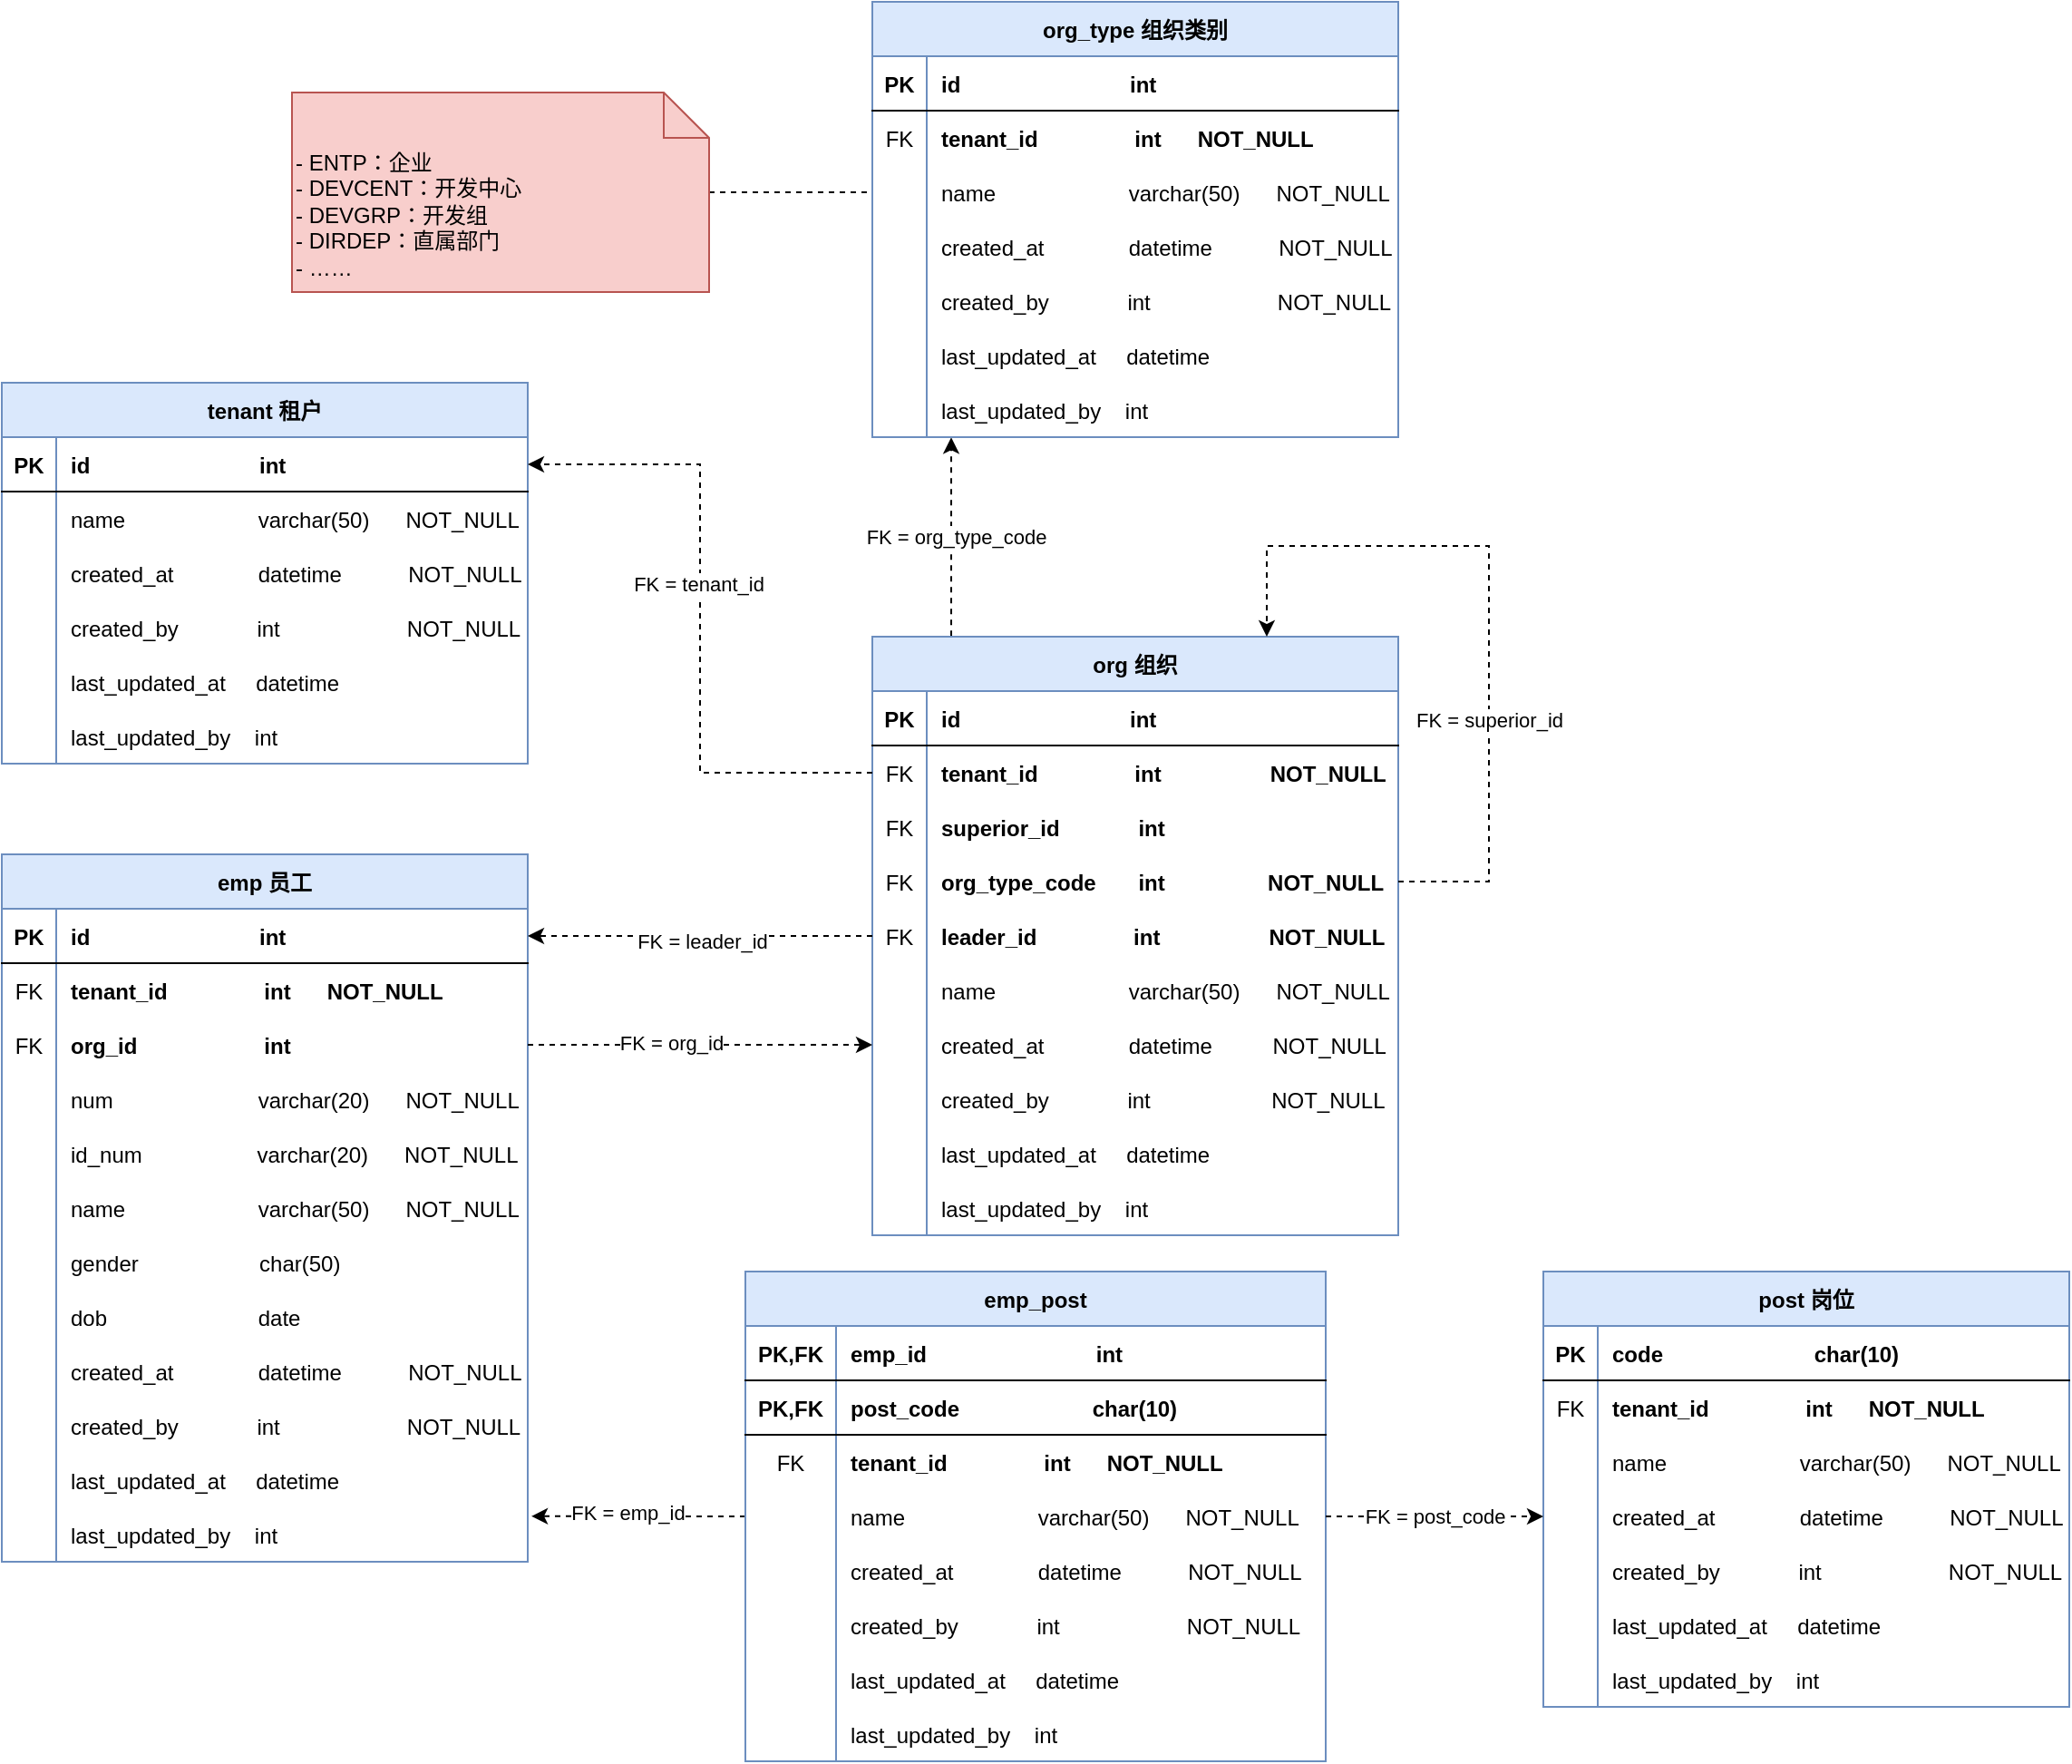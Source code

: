 <mxfile version="20.8.10" type="device" pages="2"><diagram name="组织管理" id="N6OCPdCWP2FtmrLYOTSX"><mxGraphModel dx="1167" dy="853" grid="1" gridSize="10" guides="1" tooltips="1" connect="1" arrows="1" fold="1" page="1" pageScale="1" pageWidth="2920" pageHeight="2900" math="0" shadow="0"><root><mxCell id="0"/><mxCell id="1" parent="0"/><mxCell id="ayE5DMSkujDMQbpvvQeN-3" value="tenant 租户" style="shape=table;startSize=30;container=1;collapsible=1;childLayout=tableLayout;fixedRows=1;rowLines=0;fontStyle=1;align=center;resizeLast=1;fillColor=#dae8fc;strokeColor=#6c8ebf;" vertex="1" parent="1"><mxGeometry x="160" y="290" width="290" height="210" as="geometry"/></mxCell><mxCell id="ayE5DMSkujDMQbpvvQeN-4" value="" style="shape=tableRow;horizontal=0;startSize=0;swimlaneHead=0;swimlaneBody=0;fillColor=none;collapsible=0;dropTarget=0;points=[[0,0.5],[1,0.5]];portConstraint=eastwest;top=0;left=0;right=0;bottom=1;" vertex="1" parent="ayE5DMSkujDMQbpvvQeN-3"><mxGeometry y="30" width="290" height="30" as="geometry"/></mxCell><mxCell id="ayE5DMSkujDMQbpvvQeN-5" value="PK" style="shape=partialRectangle;connectable=0;fillColor=none;top=0;left=0;bottom=0;right=0;fontStyle=1;overflow=hidden;" vertex="1" parent="ayE5DMSkujDMQbpvvQeN-4"><mxGeometry width="30" height="30" as="geometry"><mxRectangle width="30" height="30" as="alternateBounds"/></mxGeometry></mxCell><mxCell id="ayE5DMSkujDMQbpvvQeN-6" value="id                            int" style="shape=partialRectangle;connectable=0;fillColor=none;top=0;left=0;bottom=0;right=0;align=left;spacingLeft=6;fontStyle=1;overflow=hidden;" vertex="1" parent="ayE5DMSkujDMQbpvvQeN-4"><mxGeometry x="30" width="260" height="30" as="geometry"><mxRectangle width="260" height="30" as="alternateBounds"/></mxGeometry></mxCell><mxCell id="ayE5DMSkujDMQbpvvQeN-7" value="" style="shape=tableRow;horizontal=0;startSize=0;swimlaneHead=0;swimlaneBody=0;fillColor=none;collapsible=0;dropTarget=0;points=[[0,0.5],[1,0.5]];portConstraint=eastwest;top=0;left=0;right=0;bottom=0;" vertex="1" parent="ayE5DMSkujDMQbpvvQeN-3"><mxGeometry y="60" width="290" height="30" as="geometry"/></mxCell><mxCell id="ayE5DMSkujDMQbpvvQeN-8" value="" style="shape=partialRectangle;connectable=0;fillColor=none;top=0;left=0;bottom=0;right=0;editable=1;overflow=hidden;" vertex="1" parent="ayE5DMSkujDMQbpvvQeN-7"><mxGeometry width="30" height="30" as="geometry"><mxRectangle width="30" height="30" as="alternateBounds"/></mxGeometry></mxCell><mxCell id="ayE5DMSkujDMQbpvvQeN-9" value="name                      varchar(50)      NOT_NULL" style="shape=partialRectangle;connectable=0;fillColor=none;top=0;left=0;bottom=0;right=0;align=left;spacingLeft=6;overflow=hidden;" vertex="1" parent="ayE5DMSkujDMQbpvvQeN-7"><mxGeometry x="30" width="260" height="30" as="geometry"><mxRectangle width="260" height="30" as="alternateBounds"/></mxGeometry></mxCell><mxCell id="ayE5DMSkujDMQbpvvQeN-10" value="" style="shape=tableRow;horizontal=0;startSize=0;swimlaneHead=0;swimlaneBody=0;fillColor=none;collapsible=0;dropTarget=0;points=[[0,0.5],[1,0.5]];portConstraint=eastwest;top=0;left=0;right=0;bottom=0;" vertex="1" parent="ayE5DMSkujDMQbpvvQeN-3"><mxGeometry y="90" width="290" height="30" as="geometry"/></mxCell><mxCell id="ayE5DMSkujDMQbpvvQeN-11" value="" style="shape=partialRectangle;connectable=0;fillColor=none;top=0;left=0;bottom=0;right=0;editable=1;overflow=hidden;" vertex="1" parent="ayE5DMSkujDMQbpvvQeN-10"><mxGeometry width="30" height="30" as="geometry"><mxRectangle width="30" height="30" as="alternateBounds"/></mxGeometry></mxCell><mxCell id="ayE5DMSkujDMQbpvvQeN-12" value="created_at              datetime           NOT_NULL" style="shape=partialRectangle;connectable=0;fillColor=none;top=0;left=0;bottom=0;right=0;align=left;spacingLeft=6;overflow=hidden;" vertex="1" parent="ayE5DMSkujDMQbpvvQeN-10"><mxGeometry x="30" width="260" height="30" as="geometry"><mxRectangle width="260" height="30" as="alternateBounds"/></mxGeometry></mxCell><mxCell id="ayE5DMSkujDMQbpvvQeN-13" value="" style="shape=tableRow;horizontal=0;startSize=0;swimlaneHead=0;swimlaneBody=0;fillColor=none;collapsible=0;dropTarget=0;points=[[0,0.5],[1,0.5]];portConstraint=eastwest;top=0;left=0;right=0;bottom=0;" vertex="1" parent="ayE5DMSkujDMQbpvvQeN-3"><mxGeometry y="120" width="290" height="30" as="geometry"/></mxCell><mxCell id="ayE5DMSkujDMQbpvvQeN-14" value="" style="shape=partialRectangle;connectable=0;fillColor=none;top=0;left=0;bottom=0;right=0;editable=1;overflow=hidden;" vertex="1" parent="ayE5DMSkujDMQbpvvQeN-13"><mxGeometry width="30" height="30" as="geometry"><mxRectangle width="30" height="30" as="alternateBounds"/></mxGeometry></mxCell><mxCell id="ayE5DMSkujDMQbpvvQeN-15" value="created_by             int                     NOT_NULL" style="shape=partialRectangle;connectable=0;fillColor=none;top=0;left=0;bottom=0;right=0;align=left;spacingLeft=6;overflow=hidden;" vertex="1" parent="ayE5DMSkujDMQbpvvQeN-13"><mxGeometry x="30" width="260" height="30" as="geometry"><mxRectangle width="260" height="30" as="alternateBounds"/></mxGeometry></mxCell><mxCell id="ayE5DMSkujDMQbpvvQeN-16" value="" style="shape=tableRow;horizontal=0;startSize=0;swimlaneHead=0;swimlaneBody=0;fillColor=none;collapsible=0;dropTarget=0;points=[[0,0.5],[1,0.5]];portConstraint=eastwest;top=0;left=0;right=0;bottom=0;" vertex="1" parent="ayE5DMSkujDMQbpvvQeN-3"><mxGeometry y="150" width="290" height="30" as="geometry"/></mxCell><mxCell id="ayE5DMSkujDMQbpvvQeN-17" value="" style="shape=partialRectangle;connectable=0;fillColor=none;top=0;left=0;bottom=0;right=0;editable=1;overflow=hidden;" vertex="1" parent="ayE5DMSkujDMQbpvvQeN-16"><mxGeometry width="30" height="30" as="geometry"><mxRectangle width="30" height="30" as="alternateBounds"/></mxGeometry></mxCell><mxCell id="ayE5DMSkujDMQbpvvQeN-18" value="last_updated_at     datetime           " style="shape=partialRectangle;connectable=0;fillColor=none;top=0;left=0;bottom=0;right=0;align=left;spacingLeft=6;overflow=hidden;" vertex="1" parent="ayE5DMSkujDMQbpvvQeN-16"><mxGeometry x="30" width="260" height="30" as="geometry"><mxRectangle width="260" height="30" as="alternateBounds"/></mxGeometry></mxCell><mxCell id="ayE5DMSkujDMQbpvvQeN-19" value="" style="shape=tableRow;horizontal=0;startSize=0;swimlaneHead=0;swimlaneBody=0;fillColor=none;collapsible=0;dropTarget=0;points=[[0,0.5],[1,0.5]];portConstraint=eastwest;top=0;left=0;right=0;bottom=0;" vertex="1" parent="ayE5DMSkujDMQbpvvQeN-3"><mxGeometry y="180" width="290" height="30" as="geometry"/></mxCell><mxCell id="ayE5DMSkujDMQbpvvQeN-20" value="" style="shape=partialRectangle;connectable=0;fillColor=none;top=0;left=0;bottom=0;right=0;editable=1;overflow=hidden;" vertex="1" parent="ayE5DMSkujDMQbpvvQeN-19"><mxGeometry width="30" height="30" as="geometry"><mxRectangle width="30" height="30" as="alternateBounds"/></mxGeometry></mxCell><mxCell id="ayE5DMSkujDMQbpvvQeN-21" value="last_updated_by    int  " style="shape=partialRectangle;connectable=0;fillColor=none;top=0;left=0;bottom=0;right=0;align=left;spacingLeft=6;overflow=hidden;" vertex="1" parent="ayE5DMSkujDMQbpvvQeN-19"><mxGeometry x="30" width="260" height="30" as="geometry"><mxRectangle width="260" height="30" as="alternateBounds"/></mxGeometry></mxCell><mxCell id="ayE5DMSkujDMQbpvvQeN-152" style="edgeStyle=orthogonalEdgeStyle;rounded=0;orthogonalLoop=1;jettySize=auto;html=1;entryX=0.15;entryY=1.005;entryDx=0;entryDy=0;entryPerimeter=0;dashed=1;exitX=0.15;exitY=-0.001;exitDx=0;exitDy=0;exitPerimeter=0;" edge="1" parent="1" source="ayE5DMSkujDMQbpvvQeN-22" target="ayE5DMSkujDMQbpvvQeN-147"><mxGeometry relative="1" as="geometry"/></mxCell><mxCell id="ayE5DMSkujDMQbpvvQeN-153" value="FK = org_type_code" style="edgeLabel;html=1;align=center;verticalAlign=middle;resizable=0;points=[];" vertex="1" connectable="0" parent="ayE5DMSkujDMQbpvvQeN-152"><mxGeometry x="0.0" y="-2" relative="1" as="geometry"><mxPoint as="offset"/></mxGeometry></mxCell><mxCell id="ayE5DMSkujDMQbpvvQeN-22" value="org 组织" style="shape=table;startSize=30;container=1;collapsible=1;childLayout=tableLayout;fixedRows=1;rowLines=0;fontStyle=1;align=center;resizeLast=1;fillColor=#dae8fc;strokeColor=#6c8ebf;" vertex="1" parent="1"><mxGeometry x="640" y="430" width="290" height="330" as="geometry"/></mxCell><mxCell id="ayE5DMSkujDMQbpvvQeN-23" value="" style="shape=tableRow;horizontal=0;startSize=0;swimlaneHead=0;swimlaneBody=0;fillColor=none;collapsible=0;dropTarget=0;points=[[0,0.5],[1,0.5]];portConstraint=eastwest;top=0;left=0;right=0;bottom=1;" vertex="1" parent="ayE5DMSkujDMQbpvvQeN-22"><mxGeometry y="30" width="290" height="30" as="geometry"/></mxCell><mxCell id="ayE5DMSkujDMQbpvvQeN-24" value="PK" style="shape=partialRectangle;connectable=0;fillColor=none;top=0;left=0;bottom=0;right=0;fontStyle=1;overflow=hidden;" vertex="1" parent="ayE5DMSkujDMQbpvvQeN-23"><mxGeometry width="30" height="30" as="geometry"><mxRectangle width="30" height="30" as="alternateBounds"/></mxGeometry></mxCell><mxCell id="ayE5DMSkujDMQbpvvQeN-25" value="id                            int" style="shape=partialRectangle;connectable=0;fillColor=none;top=0;left=0;bottom=0;right=0;align=left;spacingLeft=6;fontStyle=1;overflow=hidden;" vertex="1" parent="ayE5DMSkujDMQbpvvQeN-23"><mxGeometry x="30" width="260" height="30" as="geometry"><mxRectangle width="260" height="30" as="alternateBounds"/></mxGeometry></mxCell><mxCell id="ayE5DMSkujDMQbpvvQeN-26" value="" style="shape=tableRow;horizontal=0;startSize=0;swimlaneHead=0;swimlaneBody=0;fillColor=none;collapsible=0;dropTarget=0;points=[[0,0.5],[1,0.5]];portConstraint=eastwest;top=0;left=0;right=0;bottom=0;" vertex="1" parent="ayE5DMSkujDMQbpvvQeN-22"><mxGeometry y="60" width="290" height="30" as="geometry"/></mxCell><mxCell id="ayE5DMSkujDMQbpvvQeN-27" value="FK" style="shape=partialRectangle;connectable=0;fillColor=none;top=0;left=0;bottom=0;right=0;editable=1;overflow=hidden;fontStyle=0" vertex="1" parent="ayE5DMSkujDMQbpvvQeN-26"><mxGeometry width="30" height="30" as="geometry"><mxRectangle width="30" height="30" as="alternateBounds"/></mxGeometry></mxCell><mxCell id="ayE5DMSkujDMQbpvvQeN-28" value="tenant_id                int                  NOT_NULL" style="shape=partialRectangle;connectable=0;fillColor=none;top=0;left=0;bottom=0;right=0;align=left;spacingLeft=6;overflow=hidden;fontStyle=1" vertex="1" parent="ayE5DMSkujDMQbpvvQeN-26"><mxGeometry x="30" width="260" height="30" as="geometry"><mxRectangle width="260" height="30" as="alternateBounds"/></mxGeometry></mxCell><mxCell id="ayE5DMSkujDMQbpvvQeN-61" value="" style="shape=tableRow;horizontal=0;startSize=0;swimlaneHead=0;swimlaneBody=0;fillColor=none;collapsible=0;dropTarget=0;points=[[0,0.5],[1,0.5]];portConstraint=eastwest;top=0;left=0;right=0;bottom=0;" vertex="1" parent="ayE5DMSkujDMQbpvvQeN-22"><mxGeometry y="90" width="290" height="30" as="geometry"/></mxCell><mxCell id="ayE5DMSkujDMQbpvvQeN-62" value="FK" style="shape=partialRectangle;connectable=0;fillColor=none;top=0;left=0;bottom=0;right=0;editable=1;overflow=hidden;fontStyle=0" vertex="1" parent="ayE5DMSkujDMQbpvvQeN-61"><mxGeometry width="30" height="30" as="geometry"><mxRectangle width="30" height="30" as="alternateBounds"/></mxGeometry></mxCell><mxCell id="ayE5DMSkujDMQbpvvQeN-63" value="superior_id             int                    " style="shape=partialRectangle;connectable=0;fillColor=none;top=0;left=0;bottom=0;right=0;align=left;spacingLeft=6;overflow=hidden;fontStyle=1" vertex="1" parent="ayE5DMSkujDMQbpvvQeN-61"><mxGeometry x="30" width="260" height="30" as="geometry"><mxRectangle width="260" height="30" as="alternateBounds"/></mxGeometry></mxCell><mxCell id="ayE5DMSkujDMQbpvvQeN-64" value="" style="shape=tableRow;horizontal=0;startSize=0;swimlaneHead=0;swimlaneBody=0;fillColor=none;collapsible=0;dropTarget=0;points=[[0,0.5],[1,0.5]];portConstraint=eastwest;top=0;left=0;right=0;bottom=0;" vertex="1" parent="ayE5DMSkujDMQbpvvQeN-22"><mxGeometry y="120" width="290" height="30" as="geometry"/></mxCell><mxCell id="ayE5DMSkujDMQbpvvQeN-65" value="FK" style="shape=partialRectangle;connectable=0;fillColor=none;top=0;left=0;bottom=0;right=0;editable=1;overflow=hidden;fontStyle=0" vertex="1" parent="ayE5DMSkujDMQbpvvQeN-64"><mxGeometry width="30" height="30" as="geometry"><mxRectangle width="30" height="30" as="alternateBounds"/></mxGeometry></mxCell><mxCell id="ayE5DMSkujDMQbpvvQeN-66" value="org_type_code       int                 NOT_NULL" style="shape=partialRectangle;connectable=0;fillColor=none;top=0;left=0;bottom=0;right=0;align=left;spacingLeft=6;overflow=hidden;fontStyle=1" vertex="1" parent="ayE5DMSkujDMQbpvvQeN-64"><mxGeometry x="30" width="260" height="30" as="geometry"><mxRectangle width="260" height="30" as="alternateBounds"/></mxGeometry></mxCell><mxCell id="ayE5DMSkujDMQbpvvQeN-67" value="" style="shape=tableRow;horizontal=0;startSize=0;swimlaneHead=0;swimlaneBody=0;fillColor=none;collapsible=0;dropTarget=0;points=[[0,0.5],[1,0.5]];portConstraint=eastwest;top=0;left=0;right=0;bottom=0;" vertex="1" parent="ayE5DMSkujDMQbpvvQeN-22"><mxGeometry y="150" width="290" height="30" as="geometry"/></mxCell><mxCell id="ayE5DMSkujDMQbpvvQeN-68" value="FK" style="shape=partialRectangle;connectable=0;fillColor=none;top=0;left=0;bottom=0;right=0;editable=1;overflow=hidden;fontStyle=0" vertex="1" parent="ayE5DMSkujDMQbpvvQeN-67"><mxGeometry width="30" height="30" as="geometry"><mxRectangle width="30" height="30" as="alternateBounds"/></mxGeometry></mxCell><mxCell id="ayE5DMSkujDMQbpvvQeN-69" value="leader_id                int                  NOT_NULL" style="shape=partialRectangle;connectable=0;fillColor=none;top=0;left=0;bottom=0;right=0;align=left;spacingLeft=6;overflow=hidden;fontStyle=1" vertex="1" parent="ayE5DMSkujDMQbpvvQeN-67"><mxGeometry x="30" width="260" height="30" as="geometry"><mxRectangle width="260" height="30" as="alternateBounds"/></mxGeometry></mxCell><mxCell id="ayE5DMSkujDMQbpvvQeN-29" value="" style="shape=tableRow;horizontal=0;startSize=0;swimlaneHead=0;swimlaneBody=0;fillColor=none;collapsible=0;dropTarget=0;points=[[0,0.5],[1,0.5]];portConstraint=eastwest;top=0;left=0;right=0;bottom=0;" vertex="1" parent="ayE5DMSkujDMQbpvvQeN-22"><mxGeometry y="180" width="290" height="30" as="geometry"/></mxCell><mxCell id="ayE5DMSkujDMQbpvvQeN-30" value="" style="shape=partialRectangle;connectable=0;fillColor=none;top=0;left=0;bottom=0;right=0;editable=1;overflow=hidden;" vertex="1" parent="ayE5DMSkujDMQbpvvQeN-29"><mxGeometry width="30" height="30" as="geometry"><mxRectangle width="30" height="30" as="alternateBounds"/></mxGeometry></mxCell><mxCell id="ayE5DMSkujDMQbpvvQeN-31" value="name                      varchar(50)      NOT_NULL" style="shape=partialRectangle;connectable=0;fillColor=none;top=0;left=0;bottom=0;right=0;align=left;spacingLeft=6;overflow=hidden;" vertex="1" parent="ayE5DMSkujDMQbpvvQeN-29"><mxGeometry x="30" width="260" height="30" as="geometry"><mxRectangle width="260" height="30" as="alternateBounds"/></mxGeometry></mxCell><mxCell id="ayE5DMSkujDMQbpvvQeN-41" value="" style="shape=tableRow;horizontal=0;startSize=0;swimlaneHead=0;swimlaneBody=0;fillColor=none;collapsible=0;dropTarget=0;points=[[0,0.5],[1,0.5]];portConstraint=eastwest;top=0;left=0;right=0;bottom=0;" vertex="1" parent="ayE5DMSkujDMQbpvvQeN-22"><mxGeometry y="210" width="290" height="30" as="geometry"/></mxCell><mxCell id="ayE5DMSkujDMQbpvvQeN-42" value="" style="shape=partialRectangle;connectable=0;fillColor=none;top=0;left=0;bottom=0;right=0;editable=1;overflow=hidden;" vertex="1" parent="ayE5DMSkujDMQbpvvQeN-41"><mxGeometry width="30" height="30" as="geometry"><mxRectangle width="30" height="30" as="alternateBounds"/></mxGeometry></mxCell><mxCell id="ayE5DMSkujDMQbpvvQeN-43" value="created_at              datetime          NOT_NULL" style="shape=partialRectangle;connectable=0;fillColor=none;top=0;left=0;bottom=0;right=0;align=left;spacingLeft=6;overflow=hidden;" vertex="1" parent="ayE5DMSkujDMQbpvvQeN-41"><mxGeometry x="30" width="260" height="30" as="geometry"><mxRectangle width="260" height="30" as="alternateBounds"/></mxGeometry></mxCell><mxCell id="ayE5DMSkujDMQbpvvQeN-32" value="" style="shape=tableRow;horizontal=0;startSize=0;swimlaneHead=0;swimlaneBody=0;fillColor=none;collapsible=0;dropTarget=0;points=[[0,0.5],[1,0.5]];portConstraint=eastwest;top=0;left=0;right=0;bottom=0;" vertex="1" parent="ayE5DMSkujDMQbpvvQeN-22"><mxGeometry y="240" width="290" height="30" as="geometry"/></mxCell><mxCell id="ayE5DMSkujDMQbpvvQeN-33" value="" style="shape=partialRectangle;connectable=0;fillColor=none;top=0;left=0;bottom=0;right=0;editable=1;overflow=hidden;" vertex="1" parent="ayE5DMSkujDMQbpvvQeN-32"><mxGeometry width="30" height="30" as="geometry"><mxRectangle width="30" height="30" as="alternateBounds"/></mxGeometry></mxCell><mxCell id="ayE5DMSkujDMQbpvvQeN-34" value="created_by             int                    NOT_NULL" style="shape=partialRectangle;connectable=0;fillColor=none;top=0;left=0;bottom=0;right=0;align=left;spacingLeft=6;overflow=hidden;" vertex="1" parent="ayE5DMSkujDMQbpvvQeN-32"><mxGeometry x="30" width="260" height="30" as="geometry"><mxRectangle width="260" height="30" as="alternateBounds"/></mxGeometry></mxCell><mxCell id="ayE5DMSkujDMQbpvvQeN-35" value="" style="shape=tableRow;horizontal=0;startSize=0;swimlaneHead=0;swimlaneBody=0;fillColor=none;collapsible=0;dropTarget=0;points=[[0,0.5],[1,0.5]];portConstraint=eastwest;top=0;left=0;right=0;bottom=0;" vertex="1" parent="ayE5DMSkujDMQbpvvQeN-22"><mxGeometry y="270" width="290" height="30" as="geometry"/></mxCell><mxCell id="ayE5DMSkujDMQbpvvQeN-36" value="" style="shape=partialRectangle;connectable=0;fillColor=none;top=0;left=0;bottom=0;right=0;editable=1;overflow=hidden;" vertex="1" parent="ayE5DMSkujDMQbpvvQeN-35"><mxGeometry width="30" height="30" as="geometry"><mxRectangle width="30" height="30" as="alternateBounds"/></mxGeometry></mxCell><mxCell id="ayE5DMSkujDMQbpvvQeN-37" value="last_updated_at     datetime   " style="shape=partialRectangle;connectable=0;fillColor=none;top=0;left=0;bottom=0;right=0;align=left;spacingLeft=6;overflow=hidden;" vertex="1" parent="ayE5DMSkujDMQbpvvQeN-35"><mxGeometry x="30" width="260" height="30" as="geometry"><mxRectangle width="260" height="30" as="alternateBounds"/></mxGeometry></mxCell><mxCell id="ayE5DMSkujDMQbpvvQeN-38" value="" style="shape=tableRow;horizontal=0;startSize=0;swimlaneHead=0;swimlaneBody=0;fillColor=none;collapsible=0;dropTarget=0;points=[[0,0.5],[1,0.5]];portConstraint=eastwest;top=0;left=0;right=0;bottom=0;" vertex="1" parent="ayE5DMSkujDMQbpvvQeN-22"><mxGeometry y="300" width="290" height="30" as="geometry"/></mxCell><mxCell id="ayE5DMSkujDMQbpvvQeN-39" value="" style="shape=partialRectangle;connectable=0;fillColor=none;top=0;left=0;bottom=0;right=0;editable=1;overflow=hidden;" vertex="1" parent="ayE5DMSkujDMQbpvvQeN-38"><mxGeometry width="30" height="30" as="geometry"><mxRectangle width="30" height="30" as="alternateBounds"/></mxGeometry></mxCell><mxCell id="ayE5DMSkujDMQbpvvQeN-40" value="last_updated_by    int " style="shape=partialRectangle;connectable=0;fillColor=none;top=0;left=0;bottom=0;right=0;align=left;spacingLeft=6;overflow=hidden;" vertex="1" parent="ayE5DMSkujDMQbpvvQeN-38"><mxGeometry x="30" width="260" height="30" as="geometry"><mxRectangle width="260" height="30" as="alternateBounds"/></mxGeometry></mxCell><mxCell id="ayE5DMSkujDMQbpvvQeN-70" style="edgeStyle=orthogonalEdgeStyle;rounded=0;orthogonalLoop=1;jettySize=auto;html=1;dashed=1;entryX=0.75;entryY=0;entryDx=0;entryDy=0;" edge="1" parent="ayE5DMSkujDMQbpvvQeN-22" source="ayE5DMSkujDMQbpvvQeN-64" target="ayE5DMSkujDMQbpvvQeN-22"><mxGeometry relative="1" as="geometry"><mxPoint x="210" y="-110" as="targetPoint"/><Array as="points"><mxPoint x="340" y="135"/><mxPoint x="340" y="-50"/><mxPoint x="218" y="-50"/></Array></mxGeometry></mxCell><mxCell id="ayE5DMSkujDMQbpvvQeN-71" value="FK = superior_id" style="edgeLabel;html=1;align=center;verticalAlign=middle;resizable=0;points=[];" vertex="1" connectable="0" parent="ayE5DMSkujDMQbpvvQeN-70"><mxGeometry x="-0.315" relative="1" as="geometry"><mxPoint as="offset"/></mxGeometry></mxCell><mxCell id="ayE5DMSkujDMQbpvvQeN-47" style="edgeStyle=orthogonalEdgeStyle;rounded=0;orthogonalLoop=1;jettySize=auto;html=1;dashed=1;exitX=0;exitY=0.5;exitDx=0;exitDy=0;entryX=1;entryY=0.5;entryDx=0;entryDy=0;" edge="1" parent="1" source="ayE5DMSkujDMQbpvvQeN-26" target="ayE5DMSkujDMQbpvvQeN-4"><mxGeometry relative="1" as="geometry"/></mxCell><mxCell id="ayE5DMSkujDMQbpvvQeN-48" value="FK = tenant_id" style="edgeLabel;html=1;align=center;verticalAlign=middle;resizable=0;points=[];" vertex="1" connectable="0" parent="ayE5DMSkujDMQbpvvQeN-47"><mxGeometry x="0.108" y="1" relative="1" as="geometry"><mxPoint as="offset"/></mxGeometry></mxCell><mxCell id="ayE5DMSkujDMQbpvvQeN-72" value="emp 员工" style="shape=table;startSize=30;container=1;collapsible=1;childLayout=tableLayout;fixedRows=1;rowLines=0;fontStyle=1;align=center;resizeLast=1;fillColor=#dae8fc;strokeColor=#6c8ebf;" vertex="1" parent="1"><mxGeometry x="160" y="550" width="290" height="390" as="geometry"/></mxCell><mxCell id="ayE5DMSkujDMQbpvvQeN-73" value="" style="shape=tableRow;horizontal=0;startSize=0;swimlaneHead=0;swimlaneBody=0;fillColor=none;collapsible=0;dropTarget=0;points=[[0,0.5],[1,0.5]];portConstraint=eastwest;top=0;left=0;right=0;bottom=1;" vertex="1" parent="ayE5DMSkujDMQbpvvQeN-72"><mxGeometry y="30" width="290" height="30" as="geometry"/></mxCell><mxCell id="ayE5DMSkujDMQbpvvQeN-74" value="PK" style="shape=partialRectangle;connectable=0;fillColor=none;top=0;left=0;bottom=0;right=0;fontStyle=1;overflow=hidden;" vertex="1" parent="ayE5DMSkujDMQbpvvQeN-73"><mxGeometry width="30" height="30" as="geometry"><mxRectangle width="30" height="30" as="alternateBounds"/></mxGeometry></mxCell><mxCell id="ayE5DMSkujDMQbpvvQeN-75" value="id                            int" style="shape=partialRectangle;connectable=0;fillColor=none;top=0;left=0;bottom=0;right=0;align=left;spacingLeft=6;fontStyle=1;overflow=hidden;" vertex="1" parent="ayE5DMSkujDMQbpvvQeN-73"><mxGeometry x="30" width="260" height="30" as="geometry"><mxRectangle width="260" height="30" as="alternateBounds"/></mxGeometry></mxCell><mxCell id="ayE5DMSkujDMQbpvvQeN-76" value="" style="shape=tableRow;horizontal=0;startSize=0;swimlaneHead=0;swimlaneBody=0;fillColor=none;collapsible=0;dropTarget=0;points=[[0,0.5],[1,0.5]];portConstraint=eastwest;top=0;left=0;right=0;bottom=0;" vertex="1" parent="ayE5DMSkujDMQbpvvQeN-72"><mxGeometry y="60" width="290" height="30" as="geometry"/></mxCell><mxCell id="ayE5DMSkujDMQbpvvQeN-77" value="FK" style="shape=partialRectangle;connectable=0;fillColor=none;top=0;left=0;bottom=0;right=0;editable=1;overflow=hidden;" vertex="1" parent="ayE5DMSkujDMQbpvvQeN-76"><mxGeometry width="30" height="30" as="geometry"><mxRectangle width="30" height="30" as="alternateBounds"/></mxGeometry></mxCell><mxCell id="ayE5DMSkujDMQbpvvQeN-78" value="tenant_id                int      NOT_NULL" style="shape=partialRectangle;connectable=0;fillColor=none;top=0;left=0;bottom=0;right=0;align=left;spacingLeft=6;overflow=hidden;fontStyle=1" vertex="1" parent="ayE5DMSkujDMQbpvvQeN-76"><mxGeometry x="30" width="260" height="30" as="geometry"><mxRectangle width="260" height="30" as="alternateBounds"/></mxGeometry></mxCell><mxCell id="ayE5DMSkujDMQbpvvQeN-94" value="" style="shape=tableRow;horizontal=0;startSize=0;swimlaneHead=0;swimlaneBody=0;fillColor=none;collapsible=0;dropTarget=0;points=[[0,0.5],[1,0.5]];portConstraint=eastwest;top=0;left=0;right=0;bottom=0;" vertex="1" parent="ayE5DMSkujDMQbpvvQeN-72"><mxGeometry y="90" width="290" height="30" as="geometry"/></mxCell><mxCell id="ayE5DMSkujDMQbpvvQeN-95" value="FK" style="shape=partialRectangle;connectable=0;fillColor=none;top=0;left=0;bottom=0;right=0;editable=1;overflow=hidden;" vertex="1" parent="ayE5DMSkujDMQbpvvQeN-94"><mxGeometry width="30" height="30" as="geometry"><mxRectangle width="30" height="30" as="alternateBounds"/></mxGeometry></mxCell><mxCell id="ayE5DMSkujDMQbpvvQeN-96" value="org_id                     int     " style="shape=partialRectangle;connectable=0;fillColor=none;top=0;left=0;bottom=0;right=0;align=left;spacingLeft=6;overflow=hidden;fontStyle=1" vertex="1" parent="ayE5DMSkujDMQbpvvQeN-94"><mxGeometry x="30" width="260" height="30" as="geometry"><mxRectangle width="260" height="30" as="alternateBounds"/></mxGeometry></mxCell><mxCell id="ayE5DMSkujDMQbpvvQeN-91" value="" style="shape=tableRow;horizontal=0;startSize=0;swimlaneHead=0;swimlaneBody=0;fillColor=none;collapsible=0;dropTarget=0;points=[[0,0.5],[1,0.5]];portConstraint=eastwest;top=0;left=0;right=0;bottom=0;" vertex="1" parent="ayE5DMSkujDMQbpvvQeN-72"><mxGeometry y="120" width="290" height="30" as="geometry"/></mxCell><mxCell id="ayE5DMSkujDMQbpvvQeN-92" value="" style="shape=partialRectangle;connectable=0;fillColor=none;top=0;left=0;bottom=0;right=0;editable=1;overflow=hidden;" vertex="1" parent="ayE5DMSkujDMQbpvvQeN-91"><mxGeometry width="30" height="30" as="geometry"><mxRectangle width="30" height="30" as="alternateBounds"/></mxGeometry></mxCell><mxCell id="ayE5DMSkujDMQbpvvQeN-93" value="num                        varchar(20)      NOT_NULL" style="shape=partialRectangle;connectable=0;fillColor=none;top=0;left=0;bottom=0;right=0;align=left;spacingLeft=6;overflow=hidden;" vertex="1" parent="ayE5DMSkujDMQbpvvQeN-91"><mxGeometry x="30" width="260" height="30" as="geometry"><mxRectangle width="260" height="30" as="alternateBounds"/></mxGeometry></mxCell><mxCell id="ayE5DMSkujDMQbpvvQeN-100" value="" style="shape=tableRow;horizontal=0;startSize=0;swimlaneHead=0;swimlaneBody=0;fillColor=none;collapsible=0;dropTarget=0;points=[[0,0.5],[1,0.5]];portConstraint=eastwest;top=0;left=0;right=0;bottom=0;" vertex="1" parent="ayE5DMSkujDMQbpvvQeN-72"><mxGeometry y="150" width="290" height="30" as="geometry"/></mxCell><mxCell id="ayE5DMSkujDMQbpvvQeN-101" value="" style="shape=partialRectangle;connectable=0;fillColor=none;top=0;left=0;bottom=0;right=0;editable=1;overflow=hidden;" vertex="1" parent="ayE5DMSkujDMQbpvvQeN-100"><mxGeometry width="30" height="30" as="geometry"><mxRectangle width="30" height="30" as="alternateBounds"/></mxGeometry></mxCell><mxCell id="ayE5DMSkujDMQbpvvQeN-102" value="id_num                   varchar(20)      NOT_NULL" style="shape=partialRectangle;connectable=0;fillColor=none;top=0;left=0;bottom=0;right=0;align=left;spacingLeft=6;overflow=hidden;" vertex="1" parent="ayE5DMSkujDMQbpvvQeN-100"><mxGeometry x="30" width="260" height="30" as="geometry"><mxRectangle width="260" height="30" as="alternateBounds"/></mxGeometry></mxCell><mxCell id="ayE5DMSkujDMQbpvvQeN-97" value="" style="shape=tableRow;horizontal=0;startSize=0;swimlaneHead=0;swimlaneBody=0;fillColor=none;collapsible=0;dropTarget=0;points=[[0,0.5],[1,0.5]];portConstraint=eastwest;top=0;left=0;right=0;bottom=0;" vertex="1" parent="ayE5DMSkujDMQbpvvQeN-72"><mxGeometry y="180" width="290" height="30" as="geometry"/></mxCell><mxCell id="ayE5DMSkujDMQbpvvQeN-98" value="" style="shape=partialRectangle;connectable=0;fillColor=none;top=0;left=0;bottom=0;right=0;editable=1;overflow=hidden;" vertex="1" parent="ayE5DMSkujDMQbpvvQeN-97"><mxGeometry width="30" height="30" as="geometry"><mxRectangle width="30" height="30" as="alternateBounds"/></mxGeometry></mxCell><mxCell id="ayE5DMSkujDMQbpvvQeN-99" value="name                      varchar(50)      NOT_NULL" style="shape=partialRectangle;connectable=0;fillColor=none;top=0;left=0;bottom=0;right=0;align=left;spacingLeft=6;overflow=hidden;" vertex="1" parent="ayE5DMSkujDMQbpvvQeN-97"><mxGeometry x="30" width="260" height="30" as="geometry"><mxRectangle width="260" height="30" as="alternateBounds"/></mxGeometry></mxCell><mxCell id="ayE5DMSkujDMQbpvvQeN-103" value="" style="shape=tableRow;horizontal=0;startSize=0;swimlaneHead=0;swimlaneBody=0;fillColor=none;collapsible=0;dropTarget=0;points=[[0,0.5],[1,0.5]];portConstraint=eastwest;top=0;left=0;right=0;bottom=0;" vertex="1" parent="ayE5DMSkujDMQbpvvQeN-72"><mxGeometry y="210" width="290" height="30" as="geometry"/></mxCell><mxCell id="ayE5DMSkujDMQbpvvQeN-104" value="" style="shape=partialRectangle;connectable=0;fillColor=none;top=0;left=0;bottom=0;right=0;editable=1;overflow=hidden;" vertex="1" parent="ayE5DMSkujDMQbpvvQeN-103"><mxGeometry width="30" height="30" as="geometry"><mxRectangle width="30" height="30" as="alternateBounds"/></mxGeometry></mxCell><mxCell id="ayE5DMSkujDMQbpvvQeN-105" value="gender                    char(50)      " style="shape=partialRectangle;connectable=0;fillColor=none;top=0;left=0;bottom=0;right=0;align=left;spacingLeft=6;overflow=hidden;" vertex="1" parent="ayE5DMSkujDMQbpvvQeN-103"><mxGeometry x="30" width="260" height="30" as="geometry"><mxRectangle width="260" height="30" as="alternateBounds"/></mxGeometry></mxCell><mxCell id="ayE5DMSkujDMQbpvvQeN-106" value="" style="shape=tableRow;horizontal=0;startSize=0;swimlaneHead=0;swimlaneBody=0;fillColor=none;collapsible=0;dropTarget=0;points=[[0,0.5],[1,0.5]];portConstraint=eastwest;top=0;left=0;right=0;bottom=0;" vertex="1" parent="ayE5DMSkujDMQbpvvQeN-72"><mxGeometry y="240" width="290" height="30" as="geometry"/></mxCell><mxCell id="ayE5DMSkujDMQbpvvQeN-107" value="" style="shape=partialRectangle;connectable=0;fillColor=none;top=0;left=0;bottom=0;right=0;editable=1;overflow=hidden;" vertex="1" parent="ayE5DMSkujDMQbpvvQeN-106"><mxGeometry width="30" height="30" as="geometry"><mxRectangle width="30" height="30" as="alternateBounds"/></mxGeometry></mxCell><mxCell id="ayE5DMSkujDMQbpvvQeN-108" value="dob                         date      " style="shape=partialRectangle;connectable=0;fillColor=none;top=0;left=0;bottom=0;right=0;align=left;spacingLeft=6;overflow=hidden;" vertex="1" parent="ayE5DMSkujDMQbpvvQeN-106"><mxGeometry x="30" width="260" height="30" as="geometry"><mxRectangle width="260" height="30" as="alternateBounds"/></mxGeometry></mxCell><mxCell id="ayE5DMSkujDMQbpvvQeN-79" value="" style="shape=tableRow;horizontal=0;startSize=0;swimlaneHead=0;swimlaneBody=0;fillColor=none;collapsible=0;dropTarget=0;points=[[0,0.5],[1,0.5]];portConstraint=eastwest;top=0;left=0;right=0;bottom=0;" vertex="1" parent="ayE5DMSkujDMQbpvvQeN-72"><mxGeometry y="270" width="290" height="30" as="geometry"/></mxCell><mxCell id="ayE5DMSkujDMQbpvvQeN-80" value="" style="shape=partialRectangle;connectable=0;fillColor=none;top=0;left=0;bottom=0;right=0;editable=1;overflow=hidden;" vertex="1" parent="ayE5DMSkujDMQbpvvQeN-79"><mxGeometry width="30" height="30" as="geometry"><mxRectangle width="30" height="30" as="alternateBounds"/></mxGeometry></mxCell><mxCell id="ayE5DMSkujDMQbpvvQeN-81" value="created_at              datetime           NOT_NULL" style="shape=partialRectangle;connectable=0;fillColor=none;top=0;left=0;bottom=0;right=0;align=left;spacingLeft=6;overflow=hidden;" vertex="1" parent="ayE5DMSkujDMQbpvvQeN-79"><mxGeometry x="30" width="260" height="30" as="geometry"><mxRectangle width="260" height="30" as="alternateBounds"/></mxGeometry></mxCell><mxCell id="ayE5DMSkujDMQbpvvQeN-82" value="" style="shape=tableRow;horizontal=0;startSize=0;swimlaneHead=0;swimlaneBody=0;fillColor=none;collapsible=0;dropTarget=0;points=[[0,0.5],[1,0.5]];portConstraint=eastwest;top=0;left=0;right=0;bottom=0;" vertex="1" parent="ayE5DMSkujDMQbpvvQeN-72"><mxGeometry y="300" width="290" height="30" as="geometry"/></mxCell><mxCell id="ayE5DMSkujDMQbpvvQeN-83" value="" style="shape=partialRectangle;connectable=0;fillColor=none;top=0;left=0;bottom=0;right=0;editable=1;overflow=hidden;" vertex="1" parent="ayE5DMSkujDMQbpvvQeN-82"><mxGeometry width="30" height="30" as="geometry"><mxRectangle width="30" height="30" as="alternateBounds"/></mxGeometry></mxCell><mxCell id="ayE5DMSkujDMQbpvvQeN-84" value="created_by             int                     NOT_NULL" style="shape=partialRectangle;connectable=0;fillColor=none;top=0;left=0;bottom=0;right=0;align=left;spacingLeft=6;overflow=hidden;" vertex="1" parent="ayE5DMSkujDMQbpvvQeN-82"><mxGeometry x="30" width="260" height="30" as="geometry"><mxRectangle width="260" height="30" as="alternateBounds"/></mxGeometry></mxCell><mxCell id="ayE5DMSkujDMQbpvvQeN-85" value="" style="shape=tableRow;horizontal=0;startSize=0;swimlaneHead=0;swimlaneBody=0;fillColor=none;collapsible=0;dropTarget=0;points=[[0,0.5],[1,0.5]];portConstraint=eastwest;top=0;left=0;right=0;bottom=0;" vertex="1" parent="ayE5DMSkujDMQbpvvQeN-72"><mxGeometry y="330" width="290" height="30" as="geometry"/></mxCell><mxCell id="ayE5DMSkujDMQbpvvQeN-86" value="" style="shape=partialRectangle;connectable=0;fillColor=none;top=0;left=0;bottom=0;right=0;editable=1;overflow=hidden;" vertex="1" parent="ayE5DMSkujDMQbpvvQeN-85"><mxGeometry width="30" height="30" as="geometry"><mxRectangle width="30" height="30" as="alternateBounds"/></mxGeometry></mxCell><mxCell id="ayE5DMSkujDMQbpvvQeN-87" value="last_updated_at     datetime           " style="shape=partialRectangle;connectable=0;fillColor=none;top=0;left=0;bottom=0;right=0;align=left;spacingLeft=6;overflow=hidden;" vertex="1" parent="ayE5DMSkujDMQbpvvQeN-85"><mxGeometry x="30" width="260" height="30" as="geometry"><mxRectangle width="260" height="30" as="alternateBounds"/></mxGeometry></mxCell><mxCell id="ayE5DMSkujDMQbpvvQeN-88" value="" style="shape=tableRow;horizontal=0;startSize=0;swimlaneHead=0;swimlaneBody=0;fillColor=none;collapsible=0;dropTarget=0;points=[[0,0.5],[1,0.5]];portConstraint=eastwest;top=0;left=0;right=0;bottom=0;" vertex="1" parent="ayE5DMSkujDMQbpvvQeN-72"><mxGeometry y="360" width="290" height="30" as="geometry"/></mxCell><mxCell id="ayE5DMSkujDMQbpvvQeN-89" value="" style="shape=partialRectangle;connectable=0;fillColor=none;top=0;left=0;bottom=0;right=0;editable=1;overflow=hidden;" vertex="1" parent="ayE5DMSkujDMQbpvvQeN-88"><mxGeometry width="30" height="30" as="geometry"><mxRectangle width="30" height="30" as="alternateBounds"/></mxGeometry></mxCell><mxCell id="ayE5DMSkujDMQbpvvQeN-90" value="last_updated_by    int  " style="shape=partialRectangle;connectable=0;fillColor=none;top=0;left=0;bottom=0;right=0;align=left;spacingLeft=6;overflow=hidden;" vertex="1" parent="ayE5DMSkujDMQbpvvQeN-88"><mxGeometry x="30" width="260" height="30" as="geometry"><mxRectangle width="260" height="30" as="alternateBounds"/></mxGeometry></mxCell><mxCell id="ayE5DMSkujDMQbpvvQeN-109" style="edgeStyle=orthogonalEdgeStyle;rounded=0;orthogonalLoop=1;jettySize=auto;html=1;entryX=1;entryY=0.5;entryDx=0;entryDy=0;dashed=1;" edge="1" parent="1" source="ayE5DMSkujDMQbpvvQeN-67" target="ayE5DMSkujDMQbpvvQeN-73"><mxGeometry relative="1" as="geometry"/></mxCell><mxCell id="ayE5DMSkujDMQbpvvQeN-111" value="FK = leader_id" style="edgeLabel;html=1;align=center;verticalAlign=middle;resizable=0;points=[];" vertex="1" connectable="0" parent="ayE5DMSkujDMQbpvvQeN-109"><mxGeometry x="-0.007" y="3" relative="1" as="geometry"><mxPoint as="offset"/></mxGeometry></mxCell><mxCell id="ayE5DMSkujDMQbpvvQeN-110" style="edgeStyle=orthogonalEdgeStyle;rounded=0;orthogonalLoop=1;jettySize=auto;html=1;entryX=0;entryY=0.5;entryDx=0;entryDy=0;dashed=1;exitX=1;exitY=0.5;exitDx=0;exitDy=0;" edge="1" parent="1" source="ayE5DMSkujDMQbpvvQeN-94" target="ayE5DMSkujDMQbpvvQeN-41"><mxGeometry relative="1" as="geometry"/></mxCell><mxCell id="ayE5DMSkujDMQbpvvQeN-112" value="FK = org_id" style="edgeLabel;html=1;align=center;verticalAlign=middle;resizable=0;points=[];" vertex="1" connectable="0" parent="ayE5DMSkujDMQbpvvQeN-110"><mxGeometry x="-0.171" y="1" relative="1" as="geometry"><mxPoint as="offset"/></mxGeometry></mxCell><mxCell id="ayE5DMSkujDMQbpvvQeN-113" value="org_type 组织类别" style="shape=table;startSize=30;container=1;collapsible=1;childLayout=tableLayout;fixedRows=1;rowLines=0;fontStyle=1;align=center;resizeLast=1;fillColor=#dae8fc;strokeColor=#6c8ebf;" vertex="1" parent="1"><mxGeometry x="640" y="80" width="290" height="240" as="geometry"/></mxCell><mxCell id="ayE5DMSkujDMQbpvvQeN-114" value="" style="shape=tableRow;horizontal=0;startSize=0;swimlaneHead=0;swimlaneBody=0;fillColor=none;collapsible=0;dropTarget=0;points=[[0,0.5],[1,0.5]];portConstraint=eastwest;top=0;left=0;right=0;bottom=1;" vertex="1" parent="ayE5DMSkujDMQbpvvQeN-113"><mxGeometry y="30" width="290" height="30" as="geometry"/></mxCell><mxCell id="ayE5DMSkujDMQbpvvQeN-115" value="PK" style="shape=partialRectangle;connectable=0;fillColor=none;top=0;left=0;bottom=0;right=0;fontStyle=1;overflow=hidden;" vertex="1" parent="ayE5DMSkujDMQbpvvQeN-114"><mxGeometry width="30" height="30" as="geometry"><mxRectangle width="30" height="30" as="alternateBounds"/></mxGeometry></mxCell><mxCell id="ayE5DMSkujDMQbpvvQeN-116" value="id                            int" style="shape=partialRectangle;connectable=0;fillColor=none;top=0;left=0;bottom=0;right=0;align=left;spacingLeft=6;fontStyle=1;overflow=hidden;" vertex="1" parent="ayE5DMSkujDMQbpvvQeN-114"><mxGeometry x="30" width="260" height="30" as="geometry"><mxRectangle width="260" height="30" as="alternateBounds"/></mxGeometry></mxCell><mxCell id="ayE5DMSkujDMQbpvvQeN-117" value="" style="shape=tableRow;horizontal=0;startSize=0;swimlaneHead=0;swimlaneBody=0;fillColor=none;collapsible=0;dropTarget=0;points=[[0,0.5],[1,0.5]];portConstraint=eastwest;top=0;left=0;right=0;bottom=0;" vertex="1" parent="ayE5DMSkujDMQbpvvQeN-113"><mxGeometry y="60" width="290" height="30" as="geometry"/></mxCell><mxCell id="ayE5DMSkujDMQbpvvQeN-118" value="FK" style="shape=partialRectangle;connectable=0;fillColor=none;top=0;left=0;bottom=0;right=0;editable=1;overflow=hidden;" vertex="1" parent="ayE5DMSkujDMQbpvvQeN-117"><mxGeometry width="30" height="30" as="geometry"><mxRectangle width="30" height="30" as="alternateBounds"/></mxGeometry></mxCell><mxCell id="ayE5DMSkujDMQbpvvQeN-119" value="tenant_id                int      NOT_NULL" style="shape=partialRectangle;connectable=0;fillColor=none;top=0;left=0;bottom=0;right=0;align=left;spacingLeft=6;overflow=hidden;fontStyle=1" vertex="1" parent="ayE5DMSkujDMQbpvvQeN-117"><mxGeometry x="30" width="260" height="30" as="geometry"><mxRectangle width="260" height="30" as="alternateBounds"/></mxGeometry></mxCell><mxCell id="ayE5DMSkujDMQbpvvQeN-129" value="" style="shape=tableRow;horizontal=0;startSize=0;swimlaneHead=0;swimlaneBody=0;fillColor=none;collapsible=0;dropTarget=0;points=[[0,0.5],[1,0.5]];portConstraint=eastwest;top=0;left=0;right=0;bottom=0;" vertex="1" parent="ayE5DMSkujDMQbpvvQeN-113"><mxGeometry y="90" width="290" height="30" as="geometry"/></mxCell><mxCell id="ayE5DMSkujDMQbpvvQeN-130" value="" style="shape=partialRectangle;connectable=0;fillColor=none;top=0;left=0;bottom=0;right=0;editable=1;overflow=hidden;" vertex="1" parent="ayE5DMSkujDMQbpvvQeN-129"><mxGeometry width="30" height="30" as="geometry"><mxRectangle width="30" height="30" as="alternateBounds"/></mxGeometry></mxCell><mxCell id="ayE5DMSkujDMQbpvvQeN-131" value="name                      varchar(50)      NOT_NULL" style="shape=partialRectangle;connectable=0;fillColor=none;top=0;left=0;bottom=0;right=0;align=left;spacingLeft=6;overflow=hidden;" vertex="1" parent="ayE5DMSkujDMQbpvvQeN-129"><mxGeometry x="30" width="260" height="30" as="geometry"><mxRectangle width="260" height="30" as="alternateBounds"/></mxGeometry></mxCell><mxCell id="ayE5DMSkujDMQbpvvQeN-138" value="" style="shape=tableRow;horizontal=0;startSize=0;swimlaneHead=0;swimlaneBody=0;fillColor=none;collapsible=0;dropTarget=0;points=[[0,0.5],[1,0.5]];portConstraint=eastwest;top=0;left=0;right=0;bottom=0;" vertex="1" parent="ayE5DMSkujDMQbpvvQeN-113"><mxGeometry y="120" width="290" height="30" as="geometry"/></mxCell><mxCell id="ayE5DMSkujDMQbpvvQeN-139" value="" style="shape=partialRectangle;connectable=0;fillColor=none;top=0;left=0;bottom=0;right=0;editable=1;overflow=hidden;" vertex="1" parent="ayE5DMSkujDMQbpvvQeN-138"><mxGeometry width="30" height="30" as="geometry"><mxRectangle width="30" height="30" as="alternateBounds"/></mxGeometry></mxCell><mxCell id="ayE5DMSkujDMQbpvvQeN-140" value="created_at              datetime           NOT_NULL" style="shape=partialRectangle;connectable=0;fillColor=none;top=0;left=0;bottom=0;right=0;align=left;spacingLeft=6;overflow=hidden;" vertex="1" parent="ayE5DMSkujDMQbpvvQeN-138"><mxGeometry x="30" width="260" height="30" as="geometry"><mxRectangle width="260" height="30" as="alternateBounds"/></mxGeometry></mxCell><mxCell id="ayE5DMSkujDMQbpvvQeN-141" value="" style="shape=tableRow;horizontal=0;startSize=0;swimlaneHead=0;swimlaneBody=0;fillColor=none;collapsible=0;dropTarget=0;points=[[0,0.5],[1,0.5]];portConstraint=eastwest;top=0;left=0;right=0;bottom=0;" vertex="1" parent="ayE5DMSkujDMQbpvvQeN-113"><mxGeometry y="150" width="290" height="30" as="geometry"/></mxCell><mxCell id="ayE5DMSkujDMQbpvvQeN-142" value="" style="shape=partialRectangle;connectable=0;fillColor=none;top=0;left=0;bottom=0;right=0;editable=1;overflow=hidden;" vertex="1" parent="ayE5DMSkujDMQbpvvQeN-141"><mxGeometry width="30" height="30" as="geometry"><mxRectangle width="30" height="30" as="alternateBounds"/></mxGeometry></mxCell><mxCell id="ayE5DMSkujDMQbpvvQeN-143" value="created_by             int                     NOT_NULL" style="shape=partialRectangle;connectable=0;fillColor=none;top=0;left=0;bottom=0;right=0;align=left;spacingLeft=6;overflow=hidden;" vertex="1" parent="ayE5DMSkujDMQbpvvQeN-141"><mxGeometry x="30" width="260" height="30" as="geometry"><mxRectangle width="260" height="30" as="alternateBounds"/></mxGeometry></mxCell><mxCell id="ayE5DMSkujDMQbpvvQeN-144" value="" style="shape=tableRow;horizontal=0;startSize=0;swimlaneHead=0;swimlaneBody=0;fillColor=none;collapsible=0;dropTarget=0;points=[[0,0.5],[1,0.5]];portConstraint=eastwest;top=0;left=0;right=0;bottom=0;" vertex="1" parent="ayE5DMSkujDMQbpvvQeN-113"><mxGeometry y="180" width="290" height="30" as="geometry"/></mxCell><mxCell id="ayE5DMSkujDMQbpvvQeN-145" value="" style="shape=partialRectangle;connectable=0;fillColor=none;top=0;left=0;bottom=0;right=0;editable=1;overflow=hidden;" vertex="1" parent="ayE5DMSkujDMQbpvvQeN-144"><mxGeometry width="30" height="30" as="geometry"><mxRectangle width="30" height="30" as="alternateBounds"/></mxGeometry></mxCell><mxCell id="ayE5DMSkujDMQbpvvQeN-146" value="last_updated_at     datetime           " style="shape=partialRectangle;connectable=0;fillColor=none;top=0;left=0;bottom=0;right=0;align=left;spacingLeft=6;overflow=hidden;" vertex="1" parent="ayE5DMSkujDMQbpvvQeN-144"><mxGeometry x="30" width="260" height="30" as="geometry"><mxRectangle width="260" height="30" as="alternateBounds"/></mxGeometry></mxCell><mxCell id="ayE5DMSkujDMQbpvvQeN-147" value="" style="shape=tableRow;horizontal=0;startSize=0;swimlaneHead=0;swimlaneBody=0;fillColor=none;collapsible=0;dropTarget=0;points=[[0,0.5],[1,0.5]];portConstraint=eastwest;top=0;left=0;right=0;bottom=0;" vertex="1" parent="ayE5DMSkujDMQbpvvQeN-113"><mxGeometry y="210" width="290" height="30" as="geometry"/></mxCell><mxCell id="ayE5DMSkujDMQbpvvQeN-148" value="" style="shape=partialRectangle;connectable=0;fillColor=none;top=0;left=0;bottom=0;right=0;editable=1;overflow=hidden;" vertex="1" parent="ayE5DMSkujDMQbpvvQeN-147"><mxGeometry width="30" height="30" as="geometry"><mxRectangle width="30" height="30" as="alternateBounds"/></mxGeometry></mxCell><mxCell id="ayE5DMSkujDMQbpvvQeN-149" value="last_updated_by    int  " style="shape=partialRectangle;connectable=0;fillColor=none;top=0;left=0;bottom=0;right=0;align=left;spacingLeft=6;overflow=hidden;" vertex="1" parent="ayE5DMSkujDMQbpvvQeN-147"><mxGeometry x="30" width="260" height="30" as="geometry"><mxRectangle width="260" height="30" as="alternateBounds"/></mxGeometry></mxCell><mxCell id="ayE5DMSkujDMQbpvvQeN-155" style="edgeStyle=orthogonalEdgeStyle;rounded=0;orthogonalLoop=1;jettySize=auto;html=1;entryX=0;entryY=0.5;entryDx=0;entryDy=0;dashed=1;endArrow=none;endFill=0;" edge="1" parent="1" source="ayE5DMSkujDMQbpvvQeN-154" target="ayE5DMSkujDMQbpvvQeN-129"><mxGeometry relative="1" as="geometry"/></mxCell><mxCell id="ayE5DMSkujDMQbpvvQeN-154" value="- ENTP：企业&lt;br&gt;- DEVCENT：开发中心&lt;br&gt;- DEVGRP：开发组&lt;br&gt;- DIRDEP：直属部门&lt;br&gt;- ……" style="shape=note2;boundedLbl=1;whiteSpace=wrap;html=1;size=25;verticalAlign=top;align=left;labelBackgroundColor=#f8cecc;strokeColor=#b85450;fontSize=12;fillColor=#f8cecc;" vertex="1" parent="1"><mxGeometry x="320" y="130" width="230" height="110" as="geometry"/></mxCell><mxCell id="ayE5DMSkujDMQbpvvQeN-207" style="edgeStyle=orthogonalEdgeStyle;rounded=0;orthogonalLoop=1;jettySize=auto;html=1;entryX=1.007;entryY=0.163;entryDx=0;entryDy=0;entryPerimeter=0;dashed=1;startArrow=none;startFill=0;endArrow=classic;endFill=1;" edge="1" parent="1" source="ayE5DMSkujDMQbpvvQeN-156" target="ayE5DMSkujDMQbpvvQeN-88"><mxGeometry relative="1" as="geometry"/></mxCell><mxCell id="ayE5DMSkujDMQbpvvQeN-208" value="FK = emp_id" style="edgeLabel;html=1;align=center;verticalAlign=middle;resizable=0;points=[];" vertex="1" connectable="0" parent="ayE5DMSkujDMQbpvvQeN-207"><mxGeometry x="0.097" y="-2" relative="1" as="geometry"><mxPoint as="offset"/></mxGeometry></mxCell><mxCell id="ayE5DMSkujDMQbpvvQeN-156" value="emp_post" style="shape=table;startSize=30;container=1;collapsible=1;childLayout=tableLayout;fixedRows=1;rowLines=0;fontStyle=1;align=center;resizeLast=1;fillColor=#dae8fc;strokeColor=#6c8ebf;" vertex="1" parent="1"><mxGeometry x="570" y="780" width="320" height="270" as="geometry"/></mxCell><mxCell id="ayE5DMSkujDMQbpvvQeN-157" value="" style="shape=tableRow;horizontal=0;startSize=0;swimlaneHead=0;swimlaneBody=0;fillColor=none;collapsible=0;dropTarget=0;points=[[0,0.5],[1,0.5]];portConstraint=eastwest;top=0;left=0;right=0;bottom=1;" vertex="1" parent="ayE5DMSkujDMQbpvvQeN-156"><mxGeometry y="30" width="320" height="30" as="geometry"/></mxCell><mxCell id="ayE5DMSkujDMQbpvvQeN-158" value="PK,FK" style="shape=partialRectangle;connectable=0;fillColor=none;top=0;left=0;bottom=0;right=0;fontStyle=1;overflow=hidden;" vertex="1" parent="ayE5DMSkujDMQbpvvQeN-157"><mxGeometry width="50" height="30" as="geometry"><mxRectangle width="50" height="30" as="alternateBounds"/></mxGeometry></mxCell><mxCell id="ayE5DMSkujDMQbpvvQeN-159" value="emp_id                            int" style="shape=partialRectangle;connectable=0;fillColor=none;top=0;left=0;bottom=0;right=0;align=left;spacingLeft=6;fontStyle=1;overflow=hidden;" vertex="1" parent="ayE5DMSkujDMQbpvvQeN-157"><mxGeometry x="50" width="270" height="30" as="geometry"><mxRectangle width="270" height="30" as="alternateBounds"/></mxGeometry></mxCell><mxCell id="ayE5DMSkujDMQbpvvQeN-181" value="" style="shape=tableRow;horizontal=0;startSize=0;swimlaneHead=0;swimlaneBody=0;fillColor=none;collapsible=0;dropTarget=0;points=[[0,0.5],[1,0.5]];portConstraint=eastwest;top=0;left=0;right=0;bottom=1;" vertex="1" parent="ayE5DMSkujDMQbpvvQeN-156"><mxGeometry y="60" width="320" height="30" as="geometry"/></mxCell><mxCell id="ayE5DMSkujDMQbpvvQeN-182" value="PK,FK" style="shape=partialRectangle;connectable=0;fillColor=none;top=0;left=0;bottom=0;right=0;fontStyle=1;overflow=hidden;" vertex="1" parent="ayE5DMSkujDMQbpvvQeN-181"><mxGeometry width="50" height="30" as="geometry"><mxRectangle width="50" height="30" as="alternateBounds"/></mxGeometry></mxCell><mxCell id="ayE5DMSkujDMQbpvvQeN-183" value="post_code                      char(10)" style="shape=partialRectangle;connectable=0;fillColor=none;top=0;left=0;bottom=0;right=0;align=left;spacingLeft=6;fontStyle=1;overflow=hidden;" vertex="1" parent="ayE5DMSkujDMQbpvvQeN-181"><mxGeometry x="50" width="270" height="30" as="geometry"><mxRectangle width="270" height="30" as="alternateBounds"/></mxGeometry></mxCell><mxCell id="ayE5DMSkujDMQbpvvQeN-160" value="" style="shape=tableRow;horizontal=0;startSize=0;swimlaneHead=0;swimlaneBody=0;fillColor=none;collapsible=0;dropTarget=0;points=[[0,0.5],[1,0.5]];portConstraint=eastwest;top=0;left=0;right=0;bottom=0;" vertex="1" parent="ayE5DMSkujDMQbpvvQeN-156"><mxGeometry y="90" width="320" height="30" as="geometry"/></mxCell><mxCell id="ayE5DMSkujDMQbpvvQeN-161" value="FK" style="shape=partialRectangle;connectable=0;fillColor=none;top=0;left=0;bottom=0;right=0;editable=1;overflow=hidden;" vertex="1" parent="ayE5DMSkujDMQbpvvQeN-160"><mxGeometry width="50" height="30" as="geometry"><mxRectangle width="50" height="30" as="alternateBounds"/></mxGeometry></mxCell><mxCell id="ayE5DMSkujDMQbpvvQeN-162" value="tenant_id                int      NOT_NULL" style="shape=partialRectangle;connectable=0;fillColor=none;top=0;left=0;bottom=0;right=0;align=left;spacingLeft=6;overflow=hidden;fontStyle=1" vertex="1" parent="ayE5DMSkujDMQbpvvQeN-160"><mxGeometry x="50" width="270" height="30" as="geometry"><mxRectangle width="270" height="30" as="alternateBounds"/></mxGeometry></mxCell><mxCell id="ayE5DMSkujDMQbpvvQeN-163" value="" style="shape=tableRow;horizontal=0;startSize=0;swimlaneHead=0;swimlaneBody=0;fillColor=none;collapsible=0;dropTarget=0;points=[[0,0.5],[1,0.5]];portConstraint=eastwest;top=0;left=0;right=0;bottom=0;" vertex="1" parent="ayE5DMSkujDMQbpvvQeN-156"><mxGeometry y="120" width="320" height="30" as="geometry"/></mxCell><mxCell id="ayE5DMSkujDMQbpvvQeN-164" value="" style="shape=partialRectangle;connectable=0;fillColor=none;top=0;left=0;bottom=0;right=0;editable=1;overflow=hidden;" vertex="1" parent="ayE5DMSkujDMQbpvvQeN-163"><mxGeometry width="50" height="30" as="geometry"><mxRectangle width="50" height="30" as="alternateBounds"/></mxGeometry></mxCell><mxCell id="ayE5DMSkujDMQbpvvQeN-165" value="name                      varchar(50)      NOT_NULL" style="shape=partialRectangle;connectable=0;fillColor=none;top=0;left=0;bottom=0;right=0;align=left;spacingLeft=6;overflow=hidden;" vertex="1" parent="ayE5DMSkujDMQbpvvQeN-163"><mxGeometry x="50" width="270" height="30" as="geometry"><mxRectangle width="270" height="30" as="alternateBounds"/></mxGeometry></mxCell><mxCell id="ayE5DMSkujDMQbpvvQeN-166" value="" style="shape=tableRow;horizontal=0;startSize=0;swimlaneHead=0;swimlaneBody=0;fillColor=none;collapsible=0;dropTarget=0;points=[[0,0.5],[1,0.5]];portConstraint=eastwest;top=0;left=0;right=0;bottom=0;" vertex="1" parent="ayE5DMSkujDMQbpvvQeN-156"><mxGeometry y="150" width="320" height="30" as="geometry"/></mxCell><mxCell id="ayE5DMSkujDMQbpvvQeN-167" value="" style="shape=partialRectangle;connectable=0;fillColor=none;top=0;left=0;bottom=0;right=0;editable=1;overflow=hidden;" vertex="1" parent="ayE5DMSkujDMQbpvvQeN-166"><mxGeometry width="50" height="30" as="geometry"><mxRectangle width="50" height="30" as="alternateBounds"/></mxGeometry></mxCell><mxCell id="ayE5DMSkujDMQbpvvQeN-168" value="created_at              datetime           NOT_NULL" style="shape=partialRectangle;connectable=0;fillColor=none;top=0;left=0;bottom=0;right=0;align=left;spacingLeft=6;overflow=hidden;" vertex="1" parent="ayE5DMSkujDMQbpvvQeN-166"><mxGeometry x="50" width="270" height="30" as="geometry"><mxRectangle width="270" height="30" as="alternateBounds"/></mxGeometry></mxCell><mxCell id="ayE5DMSkujDMQbpvvQeN-169" value="" style="shape=tableRow;horizontal=0;startSize=0;swimlaneHead=0;swimlaneBody=0;fillColor=none;collapsible=0;dropTarget=0;points=[[0,0.5],[1,0.5]];portConstraint=eastwest;top=0;left=0;right=0;bottom=0;" vertex="1" parent="ayE5DMSkujDMQbpvvQeN-156"><mxGeometry y="180" width="320" height="30" as="geometry"/></mxCell><mxCell id="ayE5DMSkujDMQbpvvQeN-170" value="" style="shape=partialRectangle;connectable=0;fillColor=none;top=0;left=0;bottom=0;right=0;editable=1;overflow=hidden;" vertex="1" parent="ayE5DMSkujDMQbpvvQeN-169"><mxGeometry width="50" height="30" as="geometry"><mxRectangle width="50" height="30" as="alternateBounds"/></mxGeometry></mxCell><mxCell id="ayE5DMSkujDMQbpvvQeN-171" value="created_by             int                     NOT_NULL" style="shape=partialRectangle;connectable=0;fillColor=none;top=0;left=0;bottom=0;right=0;align=left;spacingLeft=6;overflow=hidden;" vertex="1" parent="ayE5DMSkujDMQbpvvQeN-169"><mxGeometry x="50" width="270" height="30" as="geometry"><mxRectangle width="270" height="30" as="alternateBounds"/></mxGeometry></mxCell><mxCell id="ayE5DMSkujDMQbpvvQeN-172" value="" style="shape=tableRow;horizontal=0;startSize=0;swimlaneHead=0;swimlaneBody=0;fillColor=none;collapsible=0;dropTarget=0;points=[[0,0.5],[1,0.5]];portConstraint=eastwest;top=0;left=0;right=0;bottom=0;" vertex="1" parent="ayE5DMSkujDMQbpvvQeN-156"><mxGeometry y="210" width="320" height="30" as="geometry"/></mxCell><mxCell id="ayE5DMSkujDMQbpvvQeN-173" value="" style="shape=partialRectangle;connectable=0;fillColor=none;top=0;left=0;bottom=0;right=0;editable=1;overflow=hidden;" vertex="1" parent="ayE5DMSkujDMQbpvvQeN-172"><mxGeometry width="50" height="30" as="geometry"><mxRectangle width="50" height="30" as="alternateBounds"/></mxGeometry></mxCell><mxCell id="ayE5DMSkujDMQbpvvQeN-174" value="last_updated_at     datetime           " style="shape=partialRectangle;connectable=0;fillColor=none;top=0;left=0;bottom=0;right=0;align=left;spacingLeft=6;overflow=hidden;" vertex="1" parent="ayE5DMSkujDMQbpvvQeN-172"><mxGeometry x="50" width="270" height="30" as="geometry"><mxRectangle width="270" height="30" as="alternateBounds"/></mxGeometry></mxCell><mxCell id="ayE5DMSkujDMQbpvvQeN-175" value="" style="shape=tableRow;horizontal=0;startSize=0;swimlaneHead=0;swimlaneBody=0;fillColor=none;collapsible=0;dropTarget=0;points=[[0,0.5],[1,0.5]];portConstraint=eastwest;top=0;left=0;right=0;bottom=0;" vertex="1" parent="ayE5DMSkujDMQbpvvQeN-156"><mxGeometry y="240" width="320" height="30" as="geometry"/></mxCell><mxCell id="ayE5DMSkujDMQbpvvQeN-176" value="" style="shape=partialRectangle;connectable=0;fillColor=none;top=0;left=0;bottom=0;right=0;editable=1;overflow=hidden;" vertex="1" parent="ayE5DMSkujDMQbpvvQeN-175"><mxGeometry width="50" height="30" as="geometry"><mxRectangle width="50" height="30" as="alternateBounds"/></mxGeometry></mxCell><mxCell id="ayE5DMSkujDMQbpvvQeN-177" value="last_updated_by    int  " style="shape=partialRectangle;connectable=0;fillColor=none;top=0;left=0;bottom=0;right=0;align=left;spacingLeft=6;overflow=hidden;" vertex="1" parent="ayE5DMSkujDMQbpvvQeN-175"><mxGeometry x="50" width="270" height="30" as="geometry"><mxRectangle width="270" height="30" as="alternateBounds"/></mxGeometry></mxCell><mxCell id="ayE5DMSkujDMQbpvvQeN-184" value="post 岗位" style="shape=table;startSize=30;container=1;collapsible=1;childLayout=tableLayout;fixedRows=1;rowLines=0;fontStyle=1;align=center;resizeLast=1;fillColor=#dae8fc;strokeColor=#6c8ebf;" vertex="1" parent="1"><mxGeometry x="1010" y="780" width="290" height="240" as="geometry"/></mxCell><mxCell id="ayE5DMSkujDMQbpvvQeN-185" value="" style="shape=tableRow;horizontal=0;startSize=0;swimlaneHead=0;swimlaneBody=0;fillColor=none;collapsible=0;dropTarget=0;points=[[0,0.5],[1,0.5]];portConstraint=eastwest;top=0;left=0;right=0;bottom=1;" vertex="1" parent="ayE5DMSkujDMQbpvvQeN-184"><mxGeometry y="30" width="290" height="30" as="geometry"/></mxCell><mxCell id="ayE5DMSkujDMQbpvvQeN-186" value="PK" style="shape=partialRectangle;connectable=0;fillColor=none;top=0;left=0;bottom=0;right=0;fontStyle=1;overflow=hidden;" vertex="1" parent="ayE5DMSkujDMQbpvvQeN-185"><mxGeometry width="30" height="30" as="geometry"><mxRectangle width="30" height="30" as="alternateBounds"/></mxGeometry></mxCell><mxCell id="ayE5DMSkujDMQbpvvQeN-187" value="code                         char(10)" style="shape=partialRectangle;connectable=0;fillColor=none;top=0;left=0;bottom=0;right=0;align=left;spacingLeft=6;fontStyle=1;overflow=hidden;" vertex="1" parent="ayE5DMSkujDMQbpvvQeN-185"><mxGeometry x="30" width="260" height="30" as="geometry"><mxRectangle width="260" height="30" as="alternateBounds"/></mxGeometry></mxCell><mxCell id="ayE5DMSkujDMQbpvvQeN-188" value="" style="shape=tableRow;horizontal=0;startSize=0;swimlaneHead=0;swimlaneBody=0;fillColor=none;collapsible=0;dropTarget=0;points=[[0,0.5],[1,0.5]];portConstraint=eastwest;top=0;left=0;right=0;bottom=0;" vertex="1" parent="ayE5DMSkujDMQbpvvQeN-184"><mxGeometry y="60" width="290" height="30" as="geometry"/></mxCell><mxCell id="ayE5DMSkujDMQbpvvQeN-189" value="FK" style="shape=partialRectangle;connectable=0;fillColor=none;top=0;left=0;bottom=0;right=0;editable=1;overflow=hidden;" vertex="1" parent="ayE5DMSkujDMQbpvvQeN-188"><mxGeometry width="30" height="30" as="geometry"><mxRectangle width="30" height="30" as="alternateBounds"/></mxGeometry></mxCell><mxCell id="ayE5DMSkujDMQbpvvQeN-190" value="tenant_id                int      NOT_NULL" style="shape=partialRectangle;connectable=0;fillColor=none;top=0;left=0;bottom=0;right=0;align=left;spacingLeft=6;overflow=hidden;fontStyle=1" vertex="1" parent="ayE5DMSkujDMQbpvvQeN-188"><mxGeometry x="30" width="260" height="30" as="geometry"><mxRectangle width="260" height="30" as="alternateBounds"/></mxGeometry></mxCell><mxCell id="ayE5DMSkujDMQbpvvQeN-191" value="" style="shape=tableRow;horizontal=0;startSize=0;swimlaneHead=0;swimlaneBody=0;fillColor=none;collapsible=0;dropTarget=0;points=[[0,0.5],[1,0.5]];portConstraint=eastwest;top=0;left=0;right=0;bottom=0;" vertex="1" parent="ayE5DMSkujDMQbpvvQeN-184"><mxGeometry y="90" width="290" height="30" as="geometry"/></mxCell><mxCell id="ayE5DMSkujDMQbpvvQeN-192" value="" style="shape=partialRectangle;connectable=0;fillColor=none;top=0;left=0;bottom=0;right=0;editable=1;overflow=hidden;" vertex="1" parent="ayE5DMSkujDMQbpvvQeN-191"><mxGeometry width="30" height="30" as="geometry"><mxRectangle width="30" height="30" as="alternateBounds"/></mxGeometry></mxCell><mxCell id="ayE5DMSkujDMQbpvvQeN-193" value="name                      varchar(50)      NOT_NULL" style="shape=partialRectangle;connectable=0;fillColor=none;top=0;left=0;bottom=0;right=0;align=left;spacingLeft=6;overflow=hidden;" vertex="1" parent="ayE5DMSkujDMQbpvvQeN-191"><mxGeometry x="30" width="260" height="30" as="geometry"><mxRectangle width="260" height="30" as="alternateBounds"/></mxGeometry></mxCell><mxCell id="ayE5DMSkujDMQbpvvQeN-194" value="" style="shape=tableRow;horizontal=0;startSize=0;swimlaneHead=0;swimlaneBody=0;fillColor=none;collapsible=0;dropTarget=0;points=[[0,0.5],[1,0.5]];portConstraint=eastwest;top=0;left=0;right=0;bottom=0;" vertex="1" parent="ayE5DMSkujDMQbpvvQeN-184"><mxGeometry y="120" width="290" height="30" as="geometry"/></mxCell><mxCell id="ayE5DMSkujDMQbpvvQeN-195" value="" style="shape=partialRectangle;connectable=0;fillColor=none;top=0;left=0;bottom=0;right=0;editable=1;overflow=hidden;" vertex="1" parent="ayE5DMSkujDMQbpvvQeN-194"><mxGeometry width="30" height="30" as="geometry"><mxRectangle width="30" height="30" as="alternateBounds"/></mxGeometry></mxCell><mxCell id="ayE5DMSkujDMQbpvvQeN-196" value="created_at              datetime           NOT_NULL" style="shape=partialRectangle;connectable=0;fillColor=none;top=0;left=0;bottom=0;right=0;align=left;spacingLeft=6;overflow=hidden;" vertex="1" parent="ayE5DMSkujDMQbpvvQeN-194"><mxGeometry x="30" width="260" height="30" as="geometry"><mxRectangle width="260" height="30" as="alternateBounds"/></mxGeometry></mxCell><mxCell id="ayE5DMSkujDMQbpvvQeN-197" value="" style="shape=tableRow;horizontal=0;startSize=0;swimlaneHead=0;swimlaneBody=0;fillColor=none;collapsible=0;dropTarget=0;points=[[0,0.5],[1,0.5]];portConstraint=eastwest;top=0;left=0;right=0;bottom=0;" vertex="1" parent="ayE5DMSkujDMQbpvvQeN-184"><mxGeometry y="150" width="290" height="30" as="geometry"/></mxCell><mxCell id="ayE5DMSkujDMQbpvvQeN-198" value="" style="shape=partialRectangle;connectable=0;fillColor=none;top=0;left=0;bottom=0;right=0;editable=1;overflow=hidden;" vertex="1" parent="ayE5DMSkujDMQbpvvQeN-197"><mxGeometry width="30" height="30" as="geometry"><mxRectangle width="30" height="30" as="alternateBounds"/></mxGeometry></mxCell><mxCell id="ayE5DMSkujDMQbpvvQeN-199" value="created_by             int                     NOT_NULL" style="shape=partialRectangle;connectable=0;fillColor=none;top=0;left=0;bottom=0;right=0;align=left;spacingLeft=6;overflow=hidden;" vertex="1" parent="ayE5DMSkujDMQbpvvQeN-197"><mxGeometry x="30" width="260" height="30" as="geometry"><mxRectangle width="260" height="30" as="alternateBounds"/></mxGeometry></mxCell><mxCell id="ayE5DMSkujDMQbpvvQeN-200" value="" style="shape=tableRow;horizontal=0;startSize=0;swimlaneHead=0;swimlaneBody=0;fillColor=none;collapsible=0;dropTarget=0;points=[[0,0.5],[1,0.5]];portConstraint=eastwest;top=0;left=0;right=0;bottom=0;" vertex="1" parent="ayE5DMSkujDMQbpvvQeN-184"><mxGeometry y="180" width="290" height="30" as="geometry"/></mxCell><mxCell id="ayE5DMSkujDMQbpvvQeN-201" value="" style="shape=partialRectangle;connectable=0;fillColor=none;top=0;left=0;bottom=0;right=0;editable=1;overflow=hidden;" vertex="1" parent="ayE5DMSkujDMQbpvvQeN-200"><mxGeometry width="30" height="30" as="geometry"><mxRectangle width="30" height="30" as="alternateBounds"/></mxGeometry></mxCell><mxCell id="ayE5DMSkujDMQbpvvQeN-202" value="last_updated_at     datetime           " style="shape=partialRectangle;connectable=0;fillColor=none;top=0;left=0;bottom=0;right=0;align=left;spacingLeft=6;overflow=hidden;" vertex="1" parent="ayE5DMSkujDMQbpvvQeN-200"><mxGeometry x="30" width="260" height="30" as="geometry"><mxRectangle width="260" height="30" as="alternateBounds"/></mxGeometry></mxCell><mxCell id="ayE5DMSkujDMQbpvvQeN-203" value="" style="shape=tableRow;horizontal=0;startSize=0;swimlaneHead=0;swimlaneBody=0;fillColor=none;collapsible=0;dropTarget=0;points=[[0,0.5],[1,0.5]];portConstraint=eastwest;top=0;left=0;right=0;bottom=0;" vertex="1" parent="ayE5DMSkujDMQbpvvQeN-184"><mxGeometry y="210" width="290" height="30" as="geometry"/></mxCell><mxCell id="ayE5DMSkujDMQbpvvQeN-204" value="" style="shape=partialRectangle;connectable=0;fillColor=none;top=0;left=0;bottom=0;right=0;editable=1;overflow=hidden;" vertex="1" parent="ayE5DMSkujDMQbpvvQeN-203"><mxGeometry width="30" height="30" as="geometry"><mxRectangle width="30" height="30" as="alternateBounds"/></mxGeometry></mxCell><mxCell id="ayE5DMSkujDMQbpvvQeN-205" value="last_updated_by    int  " style="shape=partialRectangle;connectable=0;fillColor=none;top=0;left=0;bottom=0;right=0;align=left;spacingLeft=6;overflow=hidden;" vertex="1" parent="ayE5DMSkujDMQbpvvQeN-203"><mxGeometry x="30" width="260" height="30" as="geometry"><mxRectangle width="260" height="30" as="alternateBounds"/></mxGeometry></mxCell><mxCell id="ayE5DMSkujDMQbpvvQeN-206" value="FK = post_code" style="edgeStyle=orthogonalEdgeStyle;rounded=0;orthogonalLoop=1;jettySize=auto;html=1;dashed=1;endArrow=classic;endFill=1;startArrow=none;startFill=0;" edge="1" parent="1" source="ayE5DMSkujDMQbpvvQeN-163" target="ayE5DMSkujDMQbpvvQeN-194"><mxGeometry relative="1" as="geometry"/></mxCell></root></mxGraphModel></diagram><diagram id="PSmql6KK1q-jOk1oAmpz" name="项目管理"><mxGraphModel dx="1109" dy="810" grid="1" gridSize="10" guides="1" tooltips="1" connect="1" arrows="1" fold="1" page="1" pageScale="1" pageWidth="2920" pageHeight="2900" math="0" shadow="0"><root><mxCell id="0"/><mxCell id="1" parent="0"/><mxCell id="fJxf1iauPgDc91tRKShJ-1" value="client 客户" style="shape=table;startSize=30;container=1;collapsible=1;childLayout=tableLayout;fixedRows=1;rowLines=0;fontStyle=1;align=center;resizeLast=1;fillColor=#dae8fc;strokeColor=#6c8ebf;" vertex="1" parent="1"><mxGeometry x="640" y="80" width="290" height="270" as="geometry"/></mxCell><mxCell id="fJxf1iauPgDc91tRKShJ-2" value="" style="shape=tableRow;horizontal=0;startSize=0;swimlaneHead=0;swimlaneBody=0;fillColor=none;collapsible=0;dropTarget=0;points=[[0,0.5],[1,0.5]];portConstraint=eastwest;top=0;left=0;right=0;bottom=1;" vertex="1" parent="fJxf1iauPgDc91tRKShJ-1"><mxGeometry y="30" width="290" height="30" as="geometry"/></mxCell><mxCell id="fJxf1iauPgDc91tRKShJ-3" value="PK" style="shape=partialRectangle;connectable=0;fillColor=none;top=0;left=0;bottom=0;right=0;fontStyle=1;overflow=hidden;" vertex="1" parent="fJxf1iauPgDc91tRKShJ-2"><mxGeometry width="30" height="30" as="geometry"><mxRectangle width="30" height="30" as="alternateBounds"/></mxGeometry></mxCell><mxCell id="fJxf1iauPgDc91tRKShJ-4" value="id                            int" style="shape=partialRectangle;connectable=0;fillColor=none;top=0;left=0;bottom=0;right=0;align=left;spacingLeft=6;fontStyle=1;overflow=hidden;" vertex="1" parent="fJxf1iauPgDc91tRKShJ-2"><mxGeometry x="30" width="260" height="30" as="geometry"><mxRectangle width="260" height="30" as="alternateBounds"/></mxGeometry></mxCell><mxCell id="fJxf1iauPgDc91tRKShJ-5" value="" style="shape=tableRow;horizontal=0;startSize=0;swimlaneHead=0;swimlaneBody=0;fillColor=none;collapsible=0;dropTarget=0;points=[[0,0.5],[1,0.5]];portConstraint=eastwest;top=0;left=0;right=0;bottom=0;" vertex="1" parent="fJxf1iauPgDc91tRKShJ-1"><mxGeometry y="60" width="290" height="30" as="geometry"/></mxCell><mxCell id="fJxf1iauPgDc91tRKShJ-6" value="FK" style="shape=partialRectangle;connectable=0;fillColor=none;top=0;left=0;bottom=0;right=0;editable=1;overflow=hidden;" vertex="1" parent="fJxf1iauPgDc91tRKShJ-5"><mxGeometry width="30" height="30" as="geometry"><mxRectangle width="30" height="30" as="alternateBounds"/></mxGeometry></mxCell><mxCell id="fJxf1iauPgDc91tRKShJ-7" value="tenant_id                int      NOT_NULL" style="shape=partialRectangle;connectable=0;fillColor=none;top=0;left=0;bottom=0;right=0;align=left;spacingLeft=6;overflow=hidden;fontStyle=1" vertex="1" parent="fJxf1iauPgDc91tRKShJ-5"><mxGeometry x="30" width="260" height="30" as="geometry"><mxRectangle width="260" height="30" as="alternateBounds"/></mxGeometry></mxCell><mxCell id="fJxf1iauPgDc91tRKShJ-45" value="" style="shape=tableRow;horizontal=0;startSize=0;swimlaneHead=0;swimlaneBody=0;fillColor=none;collapsible=0;dropTarget=0;points=[[0,0.5],[1,0.5]];portConstraint=eastwest;top=0;left=0;right=0;bottom=0;" vertex="1" parent="fJxf1iauPgDc91tRKShJ-1"><mxGeometry y="90" width="290" height="30" as="geometry"/></mxCell><mxCell id="fJxf1iauPgDc91tRKShJ-46" value="FK" style="shape=partialRectangle;connectable=0;fillColor=none;top=0;left=0;bottom=0;right=0;editable=1;overflow=hidden;" vertex="1" parent="fJxf1iauPgDc91tRKShJ-45"><mxGeometry width="30" height="30" as="geometry"><mxRectangle width="30" height="30" as="alternateBounds"/></mxGeometry></mxCell><mxCell id="fJxf1iauPgDc91tRKShJ-47" value="mng_id                   int      NOT_NULL" style="shape=partialRectangle;connectable=0;fillColor=none;top=0;left=0;bottom=0;right=0;align=left;spacingLeft=6;overflow=hidden;fontStyle=1" vertex="1" parent="fJxf1iauPgDc91tRKShJ-45"><mxGeometry x="30" width="260" height="30" as="geometry"><mxRectangle width="260" height="30" as="alternateBounds"/></mxGeometry></mxCell><mxCell id="fJxf1iauPgDc91tRKShJ-8" value="" style="shape=tableRow;horizontal=0;startSize=0;swimlaneHead=0;swimlaneBody=0;fillColor=none;collapsible=0;dropTarget=0;points=[[0,0.5],[1,0.5]];portConstraint=eastwest;top=0;left=0;right=0;bottom=0;" vertex="1" parent="fJxf1iauPgDc91tRKShJ-1"><mxGeometry y="120" width="290" height="30" as="geometry"/></mxCell><mxCell id="fJxf1iauPgDc91tRKShJ-9" value="" style="shape=partialRectangle;connectable=0;fillColor=none;top=0;left=0;bottom=0;right=0;editable=1;overflow=hidden;" vertex="1" parent="fJxf1iauPgDc91tRKShJ-8"><mxGeometry width="30" height="30" as="geometry"><mxRectangle width="30" height="30" as="alternateBounds"/></mxGeometry></mxCell><mxCell id="fJxf1iauPgDc91tRKShJ-10" value="name                      varchar(50)      NOT_NULL" style="shape=partialRectangle;connectable=0;fillColor=none;top=0;left=0;bottom=0;right=0;align=left;spacingLeft=6;overflow=hidden;" vertex="1" parent="fJxf1iauPgDc91tRKShJ-8"><mxGeometry x="30" width="260" height="30" as="geometry"><mxRectangle width="260" height="30" as="alternateBounds"/></mxGeometry></mxCell><mxCell id="fJxf1iauPgDc91tRKShJ-11" value="" style="shape=tableRow;horizontal=0;startSize=0;swimlaneHead=0;swimlaneBody=0;fillColor=none;collapsible=0;dropTarget=0;points=[[0,0.5],[1,0.5]];portConstraint=eastwest;top=0;left=0;right=0;bottom=0;" vertex="1" parent="fJxf1iauPgDc91tRKShJ-1"><mxGeometry y="150" width="290" height="30" as="geometry"/></mxCell><mxCell id="fJxf1iauPgDc91tRKShJ-12" value="" style="shape=partialRectangle;connectable=0;fillColor=none;top=0;left=0;bottom=0;right=0;editable=1;overflow=hidden;" vertex="1" parent="fJxf1iauPgDc91tRKShJ-11"><mxGeometry width="30" height="30" as="geometry"><mxRectangle width="30" height="30" as="alternateBounds"/></mxGeometry></mxCell><mxCell id="fJxf1iauPgDc91tRKShJ-13" value="created_at              datetime           NOT_NULL" style="shape=partialRectangle;connectable=0;fillColor=none;top=0;left=0;bottom=0;right=0;align=left;spacingLeft=6;overflow=hidden;" vertex="1" parent="fJxf1iauPgDc91tRKShJ-11"><mxGeometry x="30" width="260" height="30" as="geometry"><mxRectangle width="260" height="30" as="alternateBounds"/></mxGeometry></mxCell><mxCell id="fJxf1iauPgDc91tRKShJ-14" value="" style="shape=tableRow;horizontal=0;startSize=0;swimlaneHead=0;swimlaneBody=0;fillColor=none;collapsible=0;dropTarget=0;points=[[0,0.5],[1,0.5]];portConstraint=eastwest;top=0;left=0;right=0;bottom=0;" vertex="1" parent="fJxf1iauPgDc91tRKShJ-1"><mxGeometry y="180" width="290" height="30" as="geometry"/></mxCell><mxCell id="fJxf1iauPgDc91tRKShJ-15" value="" style="shape=partialRectangle;connectable=0;fillColor=none;top=0;left=0;bottom=0;right=0;editable=1;overflow=hidden;" vertex="1" parent="fJxf1iauPgDc91tRKShJ-14"><mxGeometry width="30" height="30" as="geometry"><mxRectangle width="30" height="30" as="alternateBounds"/></mxGeometry></mxCell><mxCell id="fJxf1iauPgDc91tRKShJ-16" value="created_by             int                     NOT_NULL" style="shape=partialRectangle;connectable=0;fillColor=none;top=0;left=0;bottom=0;right=0;align=left;spacingLeft=6;overflow=hidden;" vertex="1" parent="fJxf1iauPgDc91tRKShJ-14"><mxGeometry x="30" width="260" height="30" as="geometry"><mxRectangle width="260" height="30" as="alternateBounds"/></mxGeometry></mxCell><mxCell id="fJxf1iauPgDc91tRKShJ-17" value="" style="shape=tableRow;horizontal=0;startSize=0;swimlaneHead=0;swimlaneBody=0;fillColor=none;collapsible=0;dropTarget=0;points=[[0,0.5],[1,0.5]];portConstraint=eastwest;top=0;left=0;right=0;bottom=0;" vertex="1" parent="fJxf1iauPgDc91tRKShJ-1"><mxGeometry y="210" width="290" height="30" as="geometry"/></mxCell><mxCell id="fJxf1iauPgDc91tRKShJ-18" value="" style="shape=partialRectangle;connectable=0;fillColor=none;top=0;left=0;bottom=0;right=0;editable=1;overflow=hidden;" vertex="1" parent="fJxf1iauPgDc91tRKShJ-17"><mxGeometry width="30" height="30" as="geometry"><mxRectangle width="30" height="30" as="alternateBounds"/></mxGeometry></mxCell><mxCell id="fJxf1iauPgDc91tRKShJ-19" value="last_updated_at     datetime           " style="shape=partialRectangle;connectable=0;fillColor=none;top=0;left=0;bottom=0;right=0;align=left;spacingLeft=6;overflow=hidden;" vertex="1" parent="fJxf1iauPgDc91tRKShJ-17"><mxGeometry x="30" width="260" height="30" as="geometry"><mxRectangle width="260" height="30" as="alternateBounds"/></mxGeometry></mxCell><mxCell id="fJxf1iauPgDc91tRKShJ-20" value="" style="shape=tableRow;horizontal=0;startSize=0;swimlaneHead=0;swimlaneBody=0;fillColor=none;collapsible=0;dropTarget=0;points=[[0,0.5],[1,0.5]];portConstraint=eastwest;top=0;left=0;right=0;bottom=0;" vertex="1" parent="fJxf1iauPgDc91tRKShJ-1"><mxGeometry y="240" width="290" height="30" as="geometry"/></mxCell><mxCell id="fJxf1iauPgDc91tRKShJ-21" value="" style="shape=partialRectangle;connectable=0;fillColor=none;top=0;left=0;bottom=0;right=0;editable=1;overflow=hidden;" vertex="1" parent="fJxf1iauPgDc91tRKShJ-20"><mxGeometry width="30" height="30" as="geometry"><mxRectangle width="30" height="30" as="alternateBounds"/></mxGeometry></mxCell><mxCell id="fJxf1iauPgDc91tRKShJ-22" value="last_updated_by    int  " style="shape=partialRectangle;connectable=0;fillColor=none;top=0;left=0;bottom=0;right=0;align=left;spacingLeft=6;overflow=hidden;" vertex="1" parent="fJxf1iauPgDc91tRKShJ-20"><mxGeometry x="30" width="260" height="30" as="geometry"><mxRectangle width="260" height="30" as="alternateBounds"/></mxGeometry></mxCell><mxCell id="fJxf1iauPgDc91tRKShJ-23" value="emp:2" style="shape=table;startSize=30;container=1;collapsible=1;childLayout=tableLayout;fixedRows=1;rowLines=0;fontStyle=1;align=center;resizeLast=1;fillColor=#dae8fc;strokeColor=#6c8ebf;" vertex="1" parent="1"><mxGeometry x="220" y="470" width="240" height="190" as="geometry"/></mxCell><mxCell id="fJxf1iauPgDc91tRKShJ-24" value="" style="shape=tableRow;horizontal=0;startSize=0;swimlaneHead=0;swimlaneBody=0;fillColor=none;collapsible=0;dropTarget=0;points=[[0,0.5],[1,0.5]];portConstraint=eastwest;top=0;left=0;right=0;bottom=1;" vertex="1" parent="fJxf1iauPgDc91tRKShJ-23"><mxGeometry y="30" width="240" height="30" as="geometry"/></mxCell><mxCell id="fJxf1iauPgDc91tRKShJ-25" value="PK" style="shape=partialRectangle;connectable=0;fillColor=none;top=0;left=0;bottom=0;right=0;fontStyle=1;overflow=hidden;" vertex="1" parent="fJxf1iauPgDc91tRKShJ-24"><mxGeometry width="30" height="30" as="geometry"><mxRectangle width="30" height="30" as="alternateBounds"/></mxGeometry></mxCell><mxCell id="fJxf1iauPgDc91tRKShJ-26" value="id                            int" style="shape=partialRectangle;connectable=0;fillColor=none;top=0;left=0;bottom=0;right=0;align=left;spacingLeft=6;fontStyle=1;overflow=hidden;" vertex="1" parent="fJxf1iauPgDc91tRKShJ-24"><mxGeometry x="30" width="210" height="30" as="geometry"><mxRectangle width="210" height="30" as="alternateBounds"/></mxGeometry></mxCell><mxCell id="fJxf1iauPgDc91tRKShJ-33" value="" style="shape=tableRow;horizontal=0;startSize=0;swimlaneHead=0;swimlaneBody=0;fillColor=none;collapsible=0;dropTarget=0;points=[[0,0.5],[1,0.5]];portConstraint=eastwest;top=0;left=0;right=0;bottom=0;" vertex="1" parent="fJxf1iauPgDc91tRKShJ-23"><mxGeometry y="60" width="240" height="40" as="geometry"/></mxCell><mxCell id="fJxf1iauPgDc91tRKShJ-34" value="" style="shape=partialRectangle;connectable=0;fillColor=none;top=0;left=0;bottom=0;right=0;editable=1;overflow=hidden;" vertex="1" parent="fJxf1iauPgDc91tRKShJ-33"><mxGeometry width="30" height="40" as="geometry"><mxRectangle width="30" height="40" as="alternateBounds"/></mxGeometry></mxCell><mxCell id="fJxf1iauPgDc91tRKShJ-35" value="" style="shape=partialRectangle;connectable=0;fillColor=none;top=0;left=0;bottom=0;right=0;align=left;spacingLeft=6;overflow=hidden;" vertex="1" parent="fJxf1iauPgDc91tRKShJ-33"><mxGeometry x="30" width="210" height="40" as="geometry"><mxRectangle width="210" height="40" as="alternateBounds"/></mxGeometry></mxCell><mxCell id="fJxf1iauPgDc91tRKShJ-36" value="" style="shape=tableRow;horizontal=0;startSize=0;swimlaneHead=0;swimlaneBody=0;fillColor=none;collapsible=0;dropTarget=0;points=[[0,0.5],[1,0.5]];portConstraint=eastwest;top=0;left=0;right=0;bottom=0;" vertex="1" parent="fJxf1iauPgDc91tRKShJ-23"><mxGeometry y="100" width="240" height="30" as="geometry"/></mxCell><mxCell id="fJxf1iauPgDc91tRKShJ-37" value="" style="shape=partialRectangle;connectable=0;fillColor=none;top=0;left=0;bottom=0;right=0;editable=1;overflow=hidden;" vertex="1" parent="fJxf1iauPgDc91tRKShJ-36"><mxGeometry width="30" height="30" as="geometry"><mxRectangle width="30" height="30" as="alternateBounds"/></mxGeometry></mxCell><mxCell id="fJxf1iauPgDc91tRKShJ-38" value="" style="shape=partialRectangle;connectable=0;fillColor=none;top=0;left=0;bottom=0;right=0;align=left;spacingLeft=6;overflow=hidden;" vertex="1" parent="fJxf1iauPgDc91tRKShJ-36"><mxGeometry x="30" width="210" height="30" as="geometry"><mxRectangle width="210" height="30" as="alternateBounds"/></mxGeometry></mxCell><mxCell id="fJxf1iauPgDc91tRKShJ-39" value="" style="shape=tableRow;horizontal=0;startSize=0;swimlaneHead=0;swimlaneBody=0;fillColor=none;collapsible=0;dropTarget=0;points=[[0,0.5],[1,0.5]];portConstraint=eastwest;top=0;left=0;right=0;bottom=0;" vertex="1" parent="fJxf1iauPgDc91tRKShJ-23"><mxGeometry y="130" width="240" height="30" as="geometry"/></mxCell><mxCell id="fJxf1iauPgDc91tRKShJ-40" value="" style="shape=partialRectangle;connectable=0;fillColor=none;top=0;left=0;bottom=0;right=0;editable=1;overflow=hidden;" vertex="1" parent="fJxf1iauPgDc91tRKShJ-39"><mxGeometry width="30" height="30" as="geometry"><mxRectangle width="30" height="30" as="alternateBounds"/></mxGeometry></mxCell><mxCell id="fJxf1iauPgDc91tRKShJ-41" value="" style="shape=partialRectangle;connectable=0;fillColor=none;top=0;left=0;bottom=0;right=0;align=left;spacingLeft=6;overflow=hidden;" vertex="1" parent="fJxf1iauPgDc91tRKShJ-39"><mxGeometry x="30" width="210" height="30" as="geometry"><mxRectangle width="210" height="30" as="alternateBounds"/></mxGeometry></mxCell><mxCell id="fJxf1iauPgDc91tRKShJ-42" value="" style="shape=tableRow;horizontal=0;startSize=0;swimlaneHead=0;swimlaneBody=0;fillColor=none;collapsible=0;dropTarget=0;points=[[0,0.5],[1,0.5]];portConstraint=eastwest;top=0;left=0;right=0;bottom=0;" vertex="1" parent="fJxf1iauPgDc91tRKShJ-23"><mxGeometry y="160" width="240" height="30" as="geometry"/></mxCell><mxCell id="fJxf1iauPgDc91tRKShJ-43" value="" style="shape=partialRectangle;connectable=0;fillColor=none;top=0;left=0;bottom=0;right=0;editable=1;overflow=hidden;" vertex="1" parent="fJxf1iauPgDc91tRKShJ-42"><mxGeometry width="30" height="30" as="geometry"><mxRectangle width="30" height="30" as="alternateBounds"/></mxGeometry></mxCell><mxCell id="fJxf1iauPgDc91tRKShJ-44" value="" style="shape=partialRectangle;connectable=0;fillColor=none;top=0;left=0;bottom=0;right=0;align=left;spacingLeft=6;overflow=hidden;" vertex="1" parent="fJxf1iauPgDc91tRKShJ-42"><mxGeometry x="30" width="210" height="30" as="geometry"><mxRectangle width="210" height="30" as="alternateBounds"/></mxGeometry></mxCell><mxCell id="fJxf1iauPgDc91tRKShJ-153" value="FK = client_id" style="edgeStyle=orthogonalEdgeStyle;rounded=0;orthogonalLoop=1;jettySize=auto;html=1;entryX=0.503;entryY=0.967;entryDx=0;entryDy=0;entryPerimeter=0;dashed=1;startArrow=none;startFill=0;endArrow=classic;endFill=1;" edge="1" parent="1" source="fJxf1iauPgDc91tRKShJ-48" target="fJxf1iauPgDc91tRKShJ-20"><mxGeometry relative="1" as="geometry"/></mxCell><mxCell id="fJxf1iauPgDc91tRKShJ-48" value="contract 合同" style="shape=table;startSize=30;container=1;collapsible=1;childLayout=tableLayout;fixedRows=1;rowLines=0;fontStyle=1;align=center;resizeLast=1;fillColor=#dae8fc;strokeColor=#6c8ebf;" vertex="1" parent="1"><mxGeometry x="640" y="420" width="290" height="330" as="geometry"/></mxCell><mxCell id="fJxf1iauPgDc91tRKShJ-49" value="" style="shape=tableRow;horizontal=0;startSize=0;swimlaneHead=0;swimlaneBody=0;fillColor=none;collapsible=0;dropTarget=0;points=[[0,0.5],[1,0.5]];portConstraint=eastwest;top=0;left=0;right=0;bottom=1;" vertex="1" parent="fJxf1iauPgDc91tRKShJ-48"><mxGeometry y="30" width="290" height="30" as="geometry"/></mxCell><mxCell id="fJxf1iauPgDc91tRKShJ-50" value="PK" style="shape=partialRectangle;connectable=0;fillColor=none;top=0;left=0;bottom=0;right=0;fontStyle=1;overflow=hidden;" vertex="1" parent="fJxf1iauPgDc91tRKShJ-49"><mxGeometry width="30" height="30" as="geometry"><mxRectangle width="30" height="30" as="alternateBounds"/></mxGeometry></mxCell><mxCell id="fJxf1iauPgDc91tRKShJ-51" value="id                            int" style="shape=partialRectangle;connectable=0;fillColor=none;top=0;left=0;bottom=0;right=0;align=left;spacingLeft=6;fontStyle=1;overflow=hidden;" vertex="1" parent="fJxf1iauPgDc91tRKShJ-49"><mxGeometry x="30" width="260" height="30" as="geometry"><mxRectangle width="260" height="30" as="alternateBounds"/></mxGeometry></mxCell><mxCell id="fJxf1iauPgDc91tRKShJ-52" value="" style="shape=tableRow;horizontal=0;startSize=0;swimlaneHead=0;swimlaneBody=0;fillColor=none;collapsible=0;dropTarget=0;points=[[0,0.5],[1,0.5]];portConstraint=eastwest;top=0;left=0;right=0;bottom=0;" vertex="1" parent="fJxf1iauPgDc91tRKShJ-48"><mxGeometry y="60" width="290" height="30" as="geometry"/></mxCell><mxCell id="fJxf1iauPgDc91tRKShJ-53" value="FK" style="shape=partialRectangle;connectable=0;fillColor=none;top=0;left=0;bottom=0;right=0;editable=1;overflow=hidden;" vertex="1" parent="fJxf1iauPgDc91tRKShJ-52"><mxGeometry width="30" height="30" as="geometry"><mxRectangle width="30" height="30" as="alternateBounds"/></mxGeometry></mxCell><mxCell id="fJxf1iauPgDc91tRKShJ-54" value="tenant_id                int      NOT_NULL" style="shape=partialRectangle;connectable=0;fillColor=none;top=0;left=0;bottom=0;right=0;align=left;spacingLeft=6;overflow=hidden;fontStyle=1" vertex="1" parent="fJxf1iauPgDc91tRKShJ-52"><mxGeometry x="30" width="260" height="30" as="geometry"><mxRectangle width="260" height="30" as="alternateBounds"/></mxGeometry></mxCell><mxCell id="fJxf1iauPgDc91tRKShJ-55" value="" style="shape=tableRow;horizontal=0;startSize=0;swimlaneHead=0;swimlaneBody=0;fillColor=none;collapsible=0;dropTarget=0;points=[[0,0.5],[1,0.5]];portConstraint=eastwest;top=0;left=0;right=0;bottom=0;" vertex="1" parent="fJxf1iauPgDc91tRKShJ-48"><mxGeometry y="90" width="290" height="30" as="geometry"/></mxCell><mxCell id="fJxf1iauPgDc91tRKShJ-56" value="FK" style="shape=partialRectangle;connectable=0;fillColor=none;top=0;left=0;bottom=0;right=0;editable=1;overflow=hidden;" vertex="1" parent="fJxf1iauPgDc91tRKShJ-55"><mxGeometry width="30" height="30" as="geometry"><mxRectangle width="30" height="30" as="alternateBounds"/></mxGeometry></mxCell><mxCell id="fJxf1iauPgDc91tRKShJ-57" value="client_id                 int      NOT_NULL" style="shape=partialRectangle;connectable=0;fillColor=none;top=0;left=0;bottom=0;right=0;align=left;spacingLeft=6;overflow=hidden;fontStyle=1" vertex="1" parent="fJxf1iauPgDc91tRKShJ-55"><mxGeometry x="30" width="260" height="30" as="geometry"><mxRectangle width="260" height="30" as="alternateBounds"/></mxGeometry></mxCell><mxCell id="fJxf1iauPgDc91tRKShJ-73" value="" style="shape=tableRow;horizontal=0;startSize=0;swimlaneHead=0;swimlaneBody=0;fillColor=none;collapsible=0;dropTarget=0;points=[[0,0.5],[1,0.5]];portConstraint=eastwest;top=0;left=0;right=0;bottom=0;" vertex="1" parent="fJxf1iauPgDc91tRKShJ-48"><mxGeometry y="120" width="290" height="30" as="geometry"/></mxCell><mxCell id="fJxf1iauPgDc91tRKShJ-74" value="FK" style="shape=partialRectangle;connectable=0;fillColor=none;top=0;left=0;bottom=0;right=0;editable=1;overflow=hidden;" vertex="1" parent="fJxf1iauPgDc91tRKShJ-73"><mxGeometry width="30" height="30" as="geometry"><mxRectangle width="30" height="30" as="alternateBounds"/></mxGeometry></mxCell><mxCell id="fJxf1iauPgDc91tRKShJ-75" value="mng_id                   int      NOT_NULL" style="shape=partialRectangle;connectable=0;fillColor=none;top=0;left=0;bottom=0;right=0;align=left;spacingLeft=6;overflow=hidden;fontStyle=1" vertex="1" parent="fJxf1iauPgDc91tRKShJ-73"><mxGeometry x="30" width="260" height="30" as="geometry"><mxRectangle width="260" height="30" as="alternateBounds"/></mxGeometry></mxCell><mxCell id="fJxf1iauPgDc91tRKShJ-58" value="" style="shape=tableRow;horizontal=0;startSize=0;swimlaneHead=0;swimlaneBody=0;fillColor=none;collapsible=0;dropTarget=0;points=[[0,0.5],[1,0.5]];portConstraint=eastwest;top=0;left=0;right=0;bottom=0;" vertex="1" parent="fJxf1iauPgDc91tRKShJ-48"><mxGeometry y="150" width="290" height="30" as="geometry"/></mxCell><mxCell id="fJxf1iauPgDc91tRKShJ-59" value="" style="shape=partialRectangle;connectable=0;fillColor=none;top=0;left=0;bottom=0;right=0;editable=1;overflow=hidden;" vertex="1" parent="fJxf1iauPgDc91tRKShJ-58"><mxGeometry width="30" height="30" as="geometry"><mxRectangle width="30" height="30" as="alternateBounds"/></mxGeometry></mxCell><mxCell id="fJxf1iauPgDc91tRKShJ-60" value="name                      varchar(50)      NOT_NULL" style="shape=partialRectangle;connectable=0;fillColor=none;top=0;left=0;bottom=0;right=0;align=left;spacingLeft=6;overflow=hidden;" vertex="1" parent="fJxf1iauPgDc91tRKShJ-58"><mxGeometry x="30" width="260" height="30" as="geometry"><mxRectangle width="260" height="30" as="alternateBounds"/></mxGeometry></mxCell><mxCell id="fJxf1iauPgDc91tRKShJ-76" value="" style="shape=tableRow;horizontal=0;startSize=0;swimlaneHead=0;swimlaneBody=0;fillColor=none;collapsible=0;dropTarget=0;points=[[0,0.5],[1,0.5]];portConstraint=eastwest;top=0;left=0;right=0;bottom=0;" vertex="1" parent="fJxf1iauPgDc91tRKShJ-48"><mxGeometry y="180" width="290" height="30" as="geometry"/></mxCell><mxCell id="fJxf1iauPgDc91tRKShJ-77" value="" style="shape=partialRectangle;connectable=0;fillColor=none;top=0;left=0;bottom=0;right=0;editable=1;overflow=hidden;" vertex="1" parent="fJxf1iauPgDc91tRKShJ-76"><mxGeometry width="30" height="30" as="geometry"><mxRectangle width="30" height="30" as="alternateBounds"/></mxGeometry></mxCell><mxCell id="fJxf1iauPgDc91tRKShJ-78" value="status                      char(2)            NOT_NULL" style="shape=partialRectangle;connectable=0;fillColor=none;top=0;left=0;bottom=0;right=0;align=left;spacingLeft=6;overflow=hidden;" vertex="1" parent="fJxf1iauPgDc91tRKShJ-76"><mxGeometry x="30" width="260" height="30" as="geometry"><mxRectangle width="260" height="30" as="alternateBounds"/></mxGeometry></mxCell><mxCell id="fJxf1iauPgDc91tRKShJ-61" value="" style="shape=tableRow;horizontal=0;startSize=0;swimlaneHead=0;swimlaneBody=0;fillColor=none;collapsible=0;dropTarget=0;points=[[0,0.5],[1,0.5]];portConstraint=eastwest;top=0;left=0;right=0;bottom=0;" vertex="1" parent="fJxf1iauPgDc91tRKShJ-48"><mxGeometry y="210" width="290" height="30" as="geometry"/></mxCell><mxCell id="fJxf1iauPgDc91tRKShJ-62" value="" style="shape=partialRectangle;connectable=0;fillColor=none;top=0;left=0;bottom=0;right=0;editable=1;overflow=hidden;" vertex="1" parent="fJxf1iauPgDc91tRKShJ-61"><mxGeometry width="30" height="30" as="geometry"><mxRectangle width="30" height="30" as="alternateBounds"/></mxGeometry></mxCell><mxCell id="fJxf1iauPgDc91tRKShJ-63" value="created_at              datetime           NOT_NULL" style="shape=partialRectangle;connectable=0;fillColor=none;top=0;left=0;bottom=0;right=0;align=left;spacingLeft=6;overflow=hidden;" vertex="1" parent="fJxf1iauPgDc91tRKShJ-61"><mxGeometry x="30" width="260" height="30" as="geometry"><mxRectangle width="260" height="30" as="alternateBounds"/></mxGeometry></mxCell><mxCell id="fJxf1iauPgDc91tRKShJ-64" value="" style="shape=tableRow;horizontal=0;startSize=0;swimlaneHead=0;swimlaneBody=0;fillColor=none;collapsible=0;dropTarget=0;points=[[0,0.5],[1,0.5]];portConstraint=eastwest;top=0;left=0;right=0;bottom=0;" vertex="1" parent="fJxf1iauPgDc91tRKShJ-48"><mxGeometry y="240" width="290" height="30" as="geometry"/></mxCell><mxCell id="fJxf1iauPgDc91tRKShJ-65" value="" style="shape=partialRectangle;connectable=0;fillColor=none;top=0;left=0;bottom=0;right=0;editable=1;overflow=hidden;" vertex="1" parent="fJxf1iauPgDc91tRKShJ-64"><mxGeometry width="30" height="30" as="geometry"><mxRectangle width="30" height="30" as="alternateBounds"/></mxGeometry></mxCell><mxCell id="fJxf1iauPgDc91tRKShJ-66" value="created_by             int                     NOT_NULL" style="shape=partialRectangle;connectable=0;fillColor=none;top=0;left=0;bottom=0;right=0;align=left;spacingLeft=6;overflow=hidden;" vertex="1" parent="fJxf1iauPgDc91tRKShJ-64"><mxGeometry x="30" width="260" height="30" as="geometry"><mxRectangle width="260" height="30" as="alternateBounds"/></mxGeometry></mxCell><mxCell id="fJxf1iauPgDc91tRKShJ-67" value="" style="shape=tableRow;horizontal=0;startSize=0;swimlaneHead=0;swimlaneBody=0;fillColor=none;collapsible=0;dropTarget=0;points=[[0,0.5],[1,0.5]];portConstraint=eastwest;top=0;left=0;right=0;bottom=0;" vertex="1" parent="fJxf1iauPgDc91tRKShJ-48"><mxGeometry y="270" width="290" height="30" as="geometry"/></mxCell><mxCell id="fJxf1iauPgDc91tRKShJ-68" value="" style="shape=partialRectangle;connectable=0;fillColor=none;top=0;left=0;bottom=0;right=0;editable=1;overflow=hidden;" vertex="1" parent="fJxf1iauPgDc91tRKShJ-67"><mxGeometry width="30" height="30" as="geometry"><mxRectangle width="30" height="30" as="alternateBounds"/></mxGeometry></mxCell><mxCell id="fJxf1iauPgDc91tRKShJ-69" value="last_updated_at     datetime           " style="shape=partialRectangle;connectable=0;fillColor=none;top=0;left=0;bottom=0;right=0;align=left;spacingLeft=6;overflow=hidden;" vertex="1" parent="fJxf1iauPgDc91tRKShJ-67"><mxGeometry x="30" width="260" height="30" as="geometry"><mxRectangle width="260" height="30" as="alternateBounds"/></mxGeometry></mxCell><mxCell id="fJxf1iauPgDc91tRKShJ-70" value="" style="shape=tableRow;horizontal=0;startSize=0;swimlaneHead=0;swimlaneBody=0;fillColor=none;collapsible=0;dropTarget=0;points=[[0,0.5],[1,0.5]];portConstraint=eastwest;top=0;left=0;right=0;bottom=0;" vertex="1" parent="fJxf1iauPgDc91tRKShJ-48"><mxGeometry y="300" width="290" height="30" as="geometry"/></mxCell><mxCell id="fJxf1iauPgDc91tRKShJ-71" value="" style="shape=partialRectangle;connectable=0;fillColor=none;top=0;left=0;bottom=0;right=0;editable=1;overflow=hidden;" vertex="1" parent="fJxf1iauPgDc91tRKShJ-70"><mxGeometry width="30" height="30" as="geometry"><mxRectangle width="30" height="30" as="alternateBounds"/></mxGeometry></mxCell><mxCell id="fJxf1iauPgDc91tRKShJ-72" value="last_updated_by    int  " style="shape=partialRectangle;connectable=0;fillColor=none;top=0;left=0;bottom=0;right=0;align=left;spacingLeft=6;overflow=hidden;" vertex="1" parent="fJxf1iauPgDc91tRKShJ-70"><mxGeometry x="30" width="260" height="30" as="geometry"><mxRectangle width="260" height="30" as="alternateBounds"/></mxGeometry></mxCell><mxCell id="fJxf1iauPgDc91tRKShJ-158" style="edgeStyle=orthogonalEdgeStyle;rounded=0;orthogonalLoop=1;jettySize=auto;html=1;entryX=0.5;entryY=0.967;entryDx=0;entryDy=0;entryPerimeter=0;dashed=1;startArrow=none;startFill=0;endArrow=classic;endFill=1;" edge="1" parent="1" source="fJxf1iauPgDc91tRKShJ-79" target="fJxf1iauPgDc91tRKShJ-70"><mxGeometry relative="1" as="geometry"/></mxCell><mxCell id="fJxf1iauPgDc91tRKShJ-159" value="FK = contract_id" style="edgeLabel;html=1;align=center;verticalAlign=middle;resizable=0;points=[];" vertex="1" connectable="0" parent="fJxf1iauPgDc91tRKShJ-158"><mxGeometry x="-0.011" relative="1" as="geometry"><mxPoint as="offset"/></mxGeometry></mxCell><mxCell id="fJxf1iauPgDc91tRKShJ-79" value="project 项目" style="shape=table;startSize=30;container=1;collapsible=1;childLayout=tableLayout;fixedRows=1;rowLines=0;fontStyle=1;align=center;resizeLast=1;fillColor=#dae8fc;strokeColor=#6c8ebf;" vertex="1" parent="1"><mxGeometry x="640" y="840" width="290" height="360" as="geometry"/></mxCell><mxCell id="fJxf1iauPgDc91tRKShJ-80" value="" style="shape=tableRow;horizontal=0;startSize=0;swimlaneHead=0;swimlaneBody=0;fillColor=none;collapsible=0;dropTarget=0;points=[[0,0.5],[1,0.5]];portConstraint=eastwest;top=0;left=0;right=0;bottom=1;" vertex="1" parent="fJxf1iauPgDc91tRKShJ-79"><mxGeometry y="30" width="290" height="30" as="geometry"/></mxCell><mxCell id="fJxf1iauPgDc91tRKShJ-81" value="PK" style="shape=partialRectangle;connectable=0;fillColor=none;top=0;left=0;bottom=0;right=0;fontStyle=1;overflow=hidden;" vertex="1" parent="fJxf1iauPgDc91tRKShJ-80"><mxGeometry width="30" height="30" as="geometry"><mxRectangle width="30" height="30" as="alternateBounds"/></mxGeometry></mxCell><mxCell id="fJxf1iauPgDc91tRKShJ-82" value="id                            int" style="shape=partialRectangle;connectable=0;fillColor=none;top=0;left=0;bottom=0;right=0;align=left;spacingLeft=6;fontStyle=1;overflow=hidden;" vertex="1" parent="fJxf1iauPgDc91tRKShJ-80"><mxGeometry x="30" width="260" height="30" as="geometry"><mxRectangle width="260" height="30" as="alternateBounds"/></mxGeometry></mxCell><mxCell id="fJxf1iauPgDc91tRKShJ-83" value="" style="shape=tableRow;horizontal=0;startSize=0;swimlaneHead=0;swimlaneBody=0;fillColor=none;collapsible=0;dropTarget=0;points=[[0,0.5],[1,0.5]];portConstraint=eastwest;top=0;left=0;right=0;bottom=0;" vertex="1" parent="fJxf1iauPgDc91tRKShJ-79"><mxGeometry y="60" width="290" height="30" as="geometry"/></mxCell><mxCell id="fJxf1iauPgDc91tRKShJ-84" value="FK" style="shape=partialRectangle;connectable=0;fillColor=none;top=0;left=0;bottom=0;right=0;editable=1;overflow=hidden;" vertex="1" parent="fJxf1iauPgDc91tRKShJ-83"><mxGeometry width="30" height="30" as="geometry"><mxRectangle width="30" height="30" as="alternateBounds"/></mxGeometry></mxCell><mxCell id="fJxf1iauPgDc91tRKShJ-85" value="tenant_id                    int      NOT_NULL" style="shape=partialRectangle;connectable=0;fillColor=none;top=0;left=0;bottom=0;right=0;align=left;spacingLeft=6;overflow=hidden;fontStyle=1" vertex="1" parent="fJxf1iauPgDc91tRKShJ-83"><mxGeometry x="30" width="260" height="30" as="geometry"><mxRectangle width="260" height="30" as="alternateBounds"/></mxGeometry></mxCell><mxCell id="fJxf1iauPgDc91tRKShJ-86" value="" style="shape=tableRow;horizontal=0;startSize=0;swimlaneHead=0;swimlaneBody=0;fillColor=none;collapsible=0;dropTarget=0;points=[[0,0.5],[1,0.5]];portConstraint=eastwest;top=0;left=0;right=0;bottom=0;" vertex="1" parent="fJxf1iauPgDc91tRKShJ-79"><mxGeometry y="90" width="290" height="30" as="geometry"/></mxCell><mxCell id="fJxf1iauPgDc91tRKShJ-87" value="FK" style="shape=partialRectangle;connectable=0;fillColor=none;top=0;left=0;bottom=0;right=0;editable=1;overflow=hidden;" vertex="1" parent="fJxf1iauPgDc91tRKShJ-86"><mxGeometry width="30" height="30" as="geometry"><mxRectangle width="30" height="30" as="alternateBounds"/></mxGeometry></mxCell><mxCell id="fJxf1iauPgDc91tRKShJ-88" value="contract_id                 int      NOT_NULL" style="shape=partialRectangle;connectable=0;fillColor=none;top=0;left=0;bottom=0;right=0;align=left;spacingLeft=6;overflow=hidden;fontStyle=1" vertex="1" parent="fJxf1iauPgDc91tRKShJ-86"><mxGeometry x="30" width="260" height="30" as="geometry"><mxRectangle width="260" height="30" as="alternateBounds"/></mxGeometry></mxCell><mxCell id="fJxf1iauPgDc91tRKShJ-89" value="" style="shape=tableRow;horizontal=0;startSize=0;swimlaneHead=0;swimlaneBody=0;fillColor=none;collapsible=0;dropTarget=0;points=[[0,0.5],[1,0.5]];portConstraint=eastwest;top=0;left=0;right=0;bottom=0;" vertex="1" parent="fJxf1iauPgDc91tRKShJ-79"><mxGeometry y="120" width="290" height="30" as="geometry"/></mxCell><mxCell id="fJxf1iauPgDc91tRKShJ-90" value="FK" style="shape=partialRectangle;connectable=0;fillColor=none;top=0;left=0;bottom=0;right=0;editable=1;overflow=hidden;" vertex="1" parent="fJxf1iauPgDc91tRKShJ-89"><mxGeometry width="30" height="30" as="geometry"><mxRectangle width="30" height="30" as="alternateBounds"/></mxGeometry></mxCell><mxCell id="fJxf1iauPgDc91tRKShJ-91" value="curr_mng_id               int      NOT_NULL" style="shape=partialRectangle;connectable=0;fillColor=none;top=0;left=0;bottom=0;right=0;align=left;spacingLeft=6;overflow=hidden;fontStyle=1" vertex="1" parent="fJxf1iauPgDc91tRKShJ-89"><mxGeometry x="30" width="260" height="30" as="geometry"><mxRectangle width="260" height="30" as="alternateBounds"/></mxGeometry></mxCell><mxCell id="fJxf1iauPgDc91tRKShJ-92" value="" style="shape=tableRow;horizontal=0;startSize=0;swimlaneHead=0;swimlaneBody=0;fillColor=none;collapsible=0;dropTarget=0;points=[[0,0.5],[1,0.5]];portConstraint=eastwest;top=0;left=0;right=0;bottom=0;" vertex="1" parent="fJxf1iauPgDc91tRKShJ-79"><mxGeometry y="150" width="290" height="30" as="geometry"/></mxCell><mxCell id="fJxf1iauPgDc91tRKShJ-93" value="" style="shape=partialRectangle;connectable=0;fillColor=none;top=0;left=0;bottom=0;right=0;editable=1;overflow=hidden;" vertex="1" parent="fJxf1iauPgDc91tRKShJ-92"><mxGeometry width="30" height="30" as="geometry"><mxRectangle width="30" height="30" as="alternateBounds"/></mxGeometry></mxCell><mxCell id="fJxf1iauPgDc91tRKShJ-94" value="num                      varchar(50)      NOT_NULL" style="shape=partialRectangle;connectable=0;fillColor=none;top=0;left=0;bottom=0;right=0;align=left;spacingLeft=6;overflow=hidden;" vertex="1" parent="fJxf1iauPgDc91tRKShJ-92"><mxGeometry x="30" width="260" height="30" as="geometry"><mxRectangle width="260" height="30" as="alternateBounds"/></mxGeometry></mxCell><mxCell id="fJxf1iauPgDc91tRKShJ-110" value="" style="shape=tableRow;horizontal=0;startSize=0;swimlaneHead=0;swimlaneBody=0;fillColor=none;collapsible=0;dropTarget=0;points=[[0,0.5],[1,0.5]];portConstraint=eastwest;top=0;left=0;right=0;bottom=0;" vertex="1" parent="fJxf1iauPgDc91tRKShJ-79"><mxGeometry y="180" width="290" height="30" as="geometry"/></mxCell><mxCell id="fJxf1iauPgDc91tRKShJ-111" value="" style="shape=partialRectangle;connectable=0;fillColor=none;top=0;left=0;bottom=0;right=0;editable=1;overflow=hidden;" vertex="1" parent="fJxf1iauPgDc91tRKShJ-110"><mxGeometry width="30" height="30" as="geometry"><mxRectangle width="30" height="30" as="alternateBounds"/></mxGeometry></mxCell><mxCell id="fJxf1iauPgDc91tRKShJ-112" value="name                      varchar(50)      NOT_NULL" style="shape=partialRectangle;connectable=0;fillColor=none;top=0;left=0;bottom=0;right=0;align=left;spacingLeft=6;overflow=hidden;" vertex="1" parent="fJxf1iauPgDc91tRKShJ-110"><mxGeometry x="30" width="260" height="30" as="geometry"><mxRectangle width="260" height="30" as="alternateBounds"/></mxGeometry></mxCell><mxCell id="fJxf1iauPgDc91tRKShJ-95" value="" style="shape=tableRow;horizontal=0;startSize=0;swimlaneHead=0;swimlaneBody=0;fillColor=none;collapsible=0;dropTarget=0;points=[[0,0.5],[1,0.5]];portConstraint=eastwest;top=0;left=0;right=0;bottom=0;" vertex="1" parent="fJxf1iauPgDc91tRKShJ-79"><mxGeometry y="210" width="290" height="30" as="geometry"/></mxCell><mxCell id="fJxf1iauPgDc91tRKShJ-96" value="" style="shape=partialRectangle;connectable=0;fillColor=none;top=0;left=0;bottom=0;right=0;editable=1;overflow=hidden;" vertex="1" parent="fJxf1iauPgDc91tRKShJ-95"><mxGeometry width="30" height="30" as="geometry"><mxRectangle width="30" height="30" as="alternateBounds"/></mxGeometry></mxCell><mxCell id="fJxf1iauPgDc91tRKShJ-97" value="status                      char(2)            NOT_NULL" style="shape=partialRectangle;connectable=0;fillColor=none;top=0;left=0;bottom=0;right=0;align=left;spacingLeft=6;overflow=hidden;" vertex="1" parent="fJxf1iauPgDc91tRKShJ-95"><mxGeometry x="30" width="260" height="30" as="geometry"><mxRectangle width="260" height="30" as="alternateBounds"/></mxGeometry></mxCell><mxCell id="fJxf1iauPgDc91tRKShJ-98" value="" style="shape=tableRow;horizontal=0;startSize=0;swimlaneHead=0;swimlaneBody=0;fillColor=none;collapsible=0;dropTarget=0;points=[[0,0.5],[1,0.5]];portConstraint=eastwest;top=0;left=0;right=0;bottom=0;" vertex="1" parent="fJxf1iauPgDc91tRKShJ-79"><mxGeometry y="240" width="290" height="30" as="geometry"/></mxCell><mxCell id="fJxf1iauPgDc91tRKShJ-99" value="" style="shape=partialRectangle;connectable=0;fillColor=none;top=0;left=0;bottom=0;right=0;editable=1;overflow=hidden;" vertex="1" parent="fJxf1iauPgDc91tRKShJ-98"><mxGeometry width="30" height="30" as="geometry"><mxRectangle width="30" height="30" as="alternateBounds"/></mxGeometry></mxCell><mxCell id="fJxf1iauPgDc91tRKShJ-100" value="created_at              datetime           NOT_NULL" style="shape=partialRectangle;connectable=0;fillColor=none;top=0;left=0;bottom=0;right=0;align=left;spacingLeft=6;overflow=hidden;" vertex="1" parent="fJxf1iauPgDc91tRKShJ-98"><mxGeometry x="30" width="260" height="30" as="geometry"><mxRectangle width="260" height="30" as="alternateBounds"/></mxGeometry></mxCell><mxCell id="fJxf1iauPgDc91tRKShJ-101" value="" style="shape=tableRow;horizontal=0;startSize=0;swimlaneHead=0;swimlaneBody=0;fillColor=none;collapsible=0;dropTarget=0;points=[[0,0.5],[1,0.5]];portConstraint=eastwest;top=0;left=0;right=0;bottom=0;" vertex="1" parent="fJxf1iauPgDc91tRKShJ-79"><mxGeometry y="270" width="290" height="30" as="geometry"/></mxCell><mxCell id="fJxf1iauPgDc91tRKShJ-102" value="" style="shape=partialRectangle;connectable=0;fillColor=none;top=0;left=0;bottom=0;right=0;editable=1;overflow=hidden;" vertex="1" parent="fJxf1iauPgDc91tRKShJ-101"><mxGeometry width="30" height="30" as="geometry"><mxRectangle width="30" height="30" as="alternateBounds"/></mxGeometry></mxCell><mxCell id="fJxf1iauPgDc91tRKShJ-103" value="created_by             int                     NOT_NULL" style="shape=partialRectangle;connectable=0;fillColor=none;top=0;left=0;bottom=0;right=0;align=left;spacingLeft=6;overflow=hidden;" vertex="1" parent="fJxf1iauPgDc91tRKShJ-101"><mxGeometry x="30" width="260" height="30" as="geometry"><mxRectangle width="260" height="30" as="alternateBounds"/></mxGeometry></mxCell><mxCell id="fJxf1iauPgDc91tRKShJ-104" value="" style="shape=tableRow;horizontal=0;startSize=0;swimlaneHead=0;swimlaneBody=0;fillColor=none;collapsible=0;dropTarget=0;points=[[0,0.5],[1,0.5]];portConstraint=eastwest;top=0;left=0;right=0;bottom=0;" vertex="1" parent="fJxf1iauPgDc91tRKShJ-79"><mxGeometry y="300" width="290" height="30" as="geometry"/></mxCell><mxCell id="fJxf1iauPgDc91tRKShJ-105" value="" style="shape=partialRectangle;connectable=0;fillColor=none;top=0;left=0;bottom=0;right=0;editable=1;overflow=hidden;" vertex="1" parent="fJxf1iauPgDc91tRKShJ-104"><mxGeometry width="30" height="30" as="geometry"><mxRectangle width="30" height="30" as="alternateBounds"/></mxGeometry></mxCell><mxCell id="fJxf1iauPgDc91tRKShJ-106" value="last_updated_at     datetime           " style="shape=partialRectangle;connectable=0;fillColor=none;top=0;left=0;bottom=0;right=0;align=left;spacingLeft=6;overflow=hidden;" vertex="1" parent="fJxf1iauPgDc91tRKShJ-104"><mxGeometry x="30" width="260" height="30" as="geometry"><mxRectangle width="260" height="30" as="alternateBounds"/></mxGeometry></mxCell><mxCell id="fJxf1iauPgDc91tRKShJ-107" value="" style="shape=tableRow;horizontal=0;startSize=0;swimlaneHead=0;swimlaneBody=0;fillColor=none;collapsible=0;dropTarget=0;points=[[0,0.5],[1,0.5]];portConstraint=eastwest;top=0;left=0;right=0;bottom=0;" vertex="1" parent="fJxf1iauPgDc91tRKShJ-79"><mxGeometry y="330" width="290" height="30" as="geometry"/></mxCell><mxCell id="fJxf1iauPgDc91tRKShJ-108" value="" style="shape=partialRectangle;connectable=0;fillColor=none;top=0;left=0;bottom=0;right=0;editable=1;overflow=hidden;" vertex="1" parent="fJxf1iauPgDc91tRKShJ-107"><mxGeometry width="30" height="30" as="geometry"><mxRectangle width="30" height="30" as="alternateBounds"/></mxGeometry></mxCell><mxCell id="fJxf1iauPgDc91tRKShJ-109" value="last_updated_by    int  " style="shape=partialRectangle;connectable=0;fillColor=none;top=0;left=0;bottom=0;right=0;align=left;spacingLeft=6;overflow=hidden;" vertex="1" parent="fJxf1iauPgDc91tRKShJ-107"><mxGeometry x="30" width="260" height="30" as="geometry"><mxRectangle width="260" height="30" as="alternateBounds"/></mxGeometry></mxCell><mxCell id="fJxf1iauPgDc91tRKShJ-162" value="FK = emp_id" style="edgeStyle=orthogonalEdgeStyle;rounded=0;orthogonalLoop=1;jettySize=auto;html=1;entryX=0.563;entryY=1;entryDx=0;entryDy=0;entryPerimeter=0;dashed=1;startArrow=none;startFill=0;endArrow=classic;endFill=1;" edge="1" parent="1" source="fJxf1iauPgDc91tRKShJ-113" target="fJxf1iauPgDc91tRKShJ-42"><mxGeometry relative="1" as="geometry"/></mxCell><mxCell id="fJxf1iauPgDc91tRKShJ-113" value="project_member 项目成员" style="shape=table;startSize=30;container=1;collapsible=1;childLayout=tableLayout;fixedRows=1;rowLines=0;fontStyle=1;align=center;resizeLast=1;fillColor=#dae8fc;strokeColor=#6c8ebf;" vertex="1" parent="1"><mxGeometry x="210" y="740" width="290" height="420" as="geometry"/></mxCell><mxCell id="fJxf1iauPgDc91tRKShJ-114" value="" style="shape=tableRow;horizontal=0;startSize=0;swimlaneHead=0;swimlaneBody=0;fillColor=none;collapsible=0;dropTarget=0;points=[[0,0.5],[1,0.5]];portConstraint=eastwest;top=0;left=0;right=0;bottom=1;" vertex="1" parent="fJxf1iauPgDc91tRKShJ-113"><mxGeometry y="30" width="290" height="30" as="geometry"/></mxCell><mxCell id="fJxf1iauPgDc91tRKShJ-115" value="PK" style="shape=partialRectangle;connectable=0;fillColor=none;top=0;left=0;bottom=0;right=0;fontStyle=1;overflow=hidden;" vertex="1" parent="fJxf1iauPgDc91tRKShJ-114"><mxGeometry width="30" height="30" as="geometry"><mxRectangle width="30" height="30" as="alternateBounds"/></mxGeometry></mxCell><mxCell id="fJxf1iauPgDc91tRKShJ-116" value="id                            int" style="shape=partialRectangle;connectable=0;fillColor=none;top=0;left=0;bottom=0;right=0;align=left;spacingLeft=6;fontStyle=1;overflow=hidden;" vertex="1" parent="fJxf1iauPgDc91tRKShJ-114"><mxGeometry x="30" width="260" height="30" as="geometry"><mxRectangle width="260" height="30" as="alternateBounds"/></mxGeometry></mxCell><mxCell id="fJxf1iauPgDc91tRKShJ-117" value="" style="shape=tableRow;horizontal=0;startSize=0;swimlaneHead=0;swimlaneBody=0;fillColor=none;collapsible=0;dropTarget=0;points=[[0,0.5],[1,0.5]];portConstraint=eastwest;top=0;left=0;right=0;bottom=0;" vertex="1" parent="fJxf1iauPgDc91tRKShJ-113"><mxGeometry y="60" width="290" height="30" as="geometry"/></mxCell><mxCell id="fJxf1iauPgDc91tRKShJ-118" value="FK" style="shape=partialRectangle;connectable=0;fillColor=none;top=0;left=0;bottom=0;right=0;editable=1;overflow=hidden;" vertex="1" parent="fJxf1iauPgDc91tRKShJ-117"><mxGeometry width="30" height="30" as="geometry"><mxRectangle width="30" height="30" as="alternateBounds"/></mxGeometry></mxCell><mxCell id="fJxf1iauPgDc91tRKShJ-119" value="tenant_id                int      NOT_NULL" style="shape=partialRectangle;connectable=0;fillColor=none;top=0;left=0;bottom=0;right=0;align=left;spacingLeft=6;overflow=hidden;fontStyle=1" vertex="1" parent="fJxf1iauPgDc91tRKShJ-117"><mxGeometry x="30" width="260" height="30" as="geometry"><mxRectangle width="260" height="30" as="alternateBounds"/></mxGeometry></mxCell><mxCell id="fJxf1iauPgDc91tRKShJ-120" value="" style="shape=tableRow;horizontal=0;startSize=0;swimlaneHead=0;swimlaneBody=0;fillColor=none;collapsible=0;dropTarget=0;points=[[0,0.5],[1,0.5]];portConstraint=eastwest;top=0;left=0;right=0;bottom=0;" vertex="1" parent="fJxf1iauPgDc91tRKShJ-113"><mxGeometry y="90" width="290" height="30" as="geometry"/></mxCell><mxCell id="fJxf1iauPgDc91tRKShJ-121" value="FK" style="shape=partialRectangle;connectable=0;fillColor=none;top=0;left=0;bottom=0;right=0;editable=1;overflow=hidden;" vertex="1" parent="fJxf1iauPgDc91tRKShJ-120"><mxGeometry width="30" height="30" as="geometry"><mxRectangle width="30" height="30" as="alternateBounds"/></mxGeometry></mxCell><mxCell id="fJxf1iauPgDc91tRKShJ-122" value="project_id                 int      NOT_NULL" style="shape=partialRectangle;connectable=0;fillColor=none;top=0;left=0;bottom=0;right=0;align=left;spacingLeft=6;overflow=hidden;fontStyle=1" vertex="1" parent="fJxf1iauPgDc91tRKShJ-120"><mxGeometry x="30" width="260" height="30" as="geometry"><mxRectangle width="260" height="30" as="alternateBounds"/></mxGeometry></mxCell><mxCell id="fJxf1iauPgDc91tRKShJ-123" value="" style="shape=tableRow;horizontal=0;startSize=0;swimlaneHead=0;swimlaneBody=0;fillColor=none;collapsible=0;dropTarget=0;points=[[0,0.5],[1,0.5]];portConstraint=eastwest;top=0;left=0;right=0;bottom=0;" vertex="1" parent="fJxf1iauPgDc91tRKShJ-113"><mxGeometry y="120" width="290" height="30" as="geometry"/></mxCell><mxCell id="fJxf1iauPgDc91tRKShJ-124" value="FK" style="shape=partialRectangle;connectable=0;fillColor=none;top=0;left=0;bottom=0;right=0;editable=1;overflow=hidden;" vertex="1" parent="fJxf1iauPgDc91tRKShJ-123"><mxGeometry width="30" height="30" as="geometry"><mxRectangle width="30" height="30" as="alternateBounds"/></mxGeometry></mxCell><mxCell id="fJxf1iauPgDc91tRKShJ-125" value="emp_id                   int      NOT_NULL" style="shape=partialRectangle;connectable=0;fillColor=none;top=0;left=0;bottom=0;right=0;align=left;spacingLeft=6;overflow=hidden;fontStyle=1" vertex="1" parent="fJxf1iauPgDc91tRKShJ-123"><mxGeometry x="30" width="260" height="30" as="geometry"><mxRectangle width="260" height="30" as="alternateBounds"/></mxGeometry></mxCell><mxCell id="fJxf1iauPgDc91tRKShJ-126" value="" style="shape=tableRow;horizontal=0;startSize=0;swimlaneHead=0;swimlaneBody=0;fillColor=none;collapsible=0;dropTarget=0;points=[[0,0.5],[1,0.5]];portConstraint=eastwest;top=0;left=0;right=0;bottom=0;" vertex="1" parent="fJxf1iauPgDc91tRKShJ-113"><mxGeometry y="150" width="290" height="30" as="geometry"/></mxCell><mxCell id="fJxf1iauPgDc91tRKShJ-127" value="" style="shape=partialRectangle;connectable=0;fillColor=none;top=0;left=0;bottom=0;right=0;editable=1;overflow=hidden;" vertex="1" parent="fJxf1iauPgDc91tRKShJ-126"><mxGeometry width="30" height="30" as="geometry"><mxRectangle width="30" height="30" as="alternateBounds"/></mxGeometry></mxCell><mxCell id="fJxf1iauPgDc91tRKShJ-128" value="estimate_invest_ratio    smallint     NOT_NULL" style="shape=partialRectangle;connectable=0;fillColor=none;top=0;left=0;bottom=0;right=0;align=left;spacingLeft=6;overflow=hidden;" vertex="1" parent="fJxf1iauPgDc91tRKShJ-126"><mxGeometry x="30" width="260" height="30" as="geometry"><mxRectangle width="260" height="30" as="alternateBounds"/></mxGeometry></mxCell><mxCell id="fJxf1iauPgDc91tRKShJ-144" value="" style="shape=tableRow;horizontal=0;startSize=0;swimlaneHead=0;swimlaneBody=0;fillColor=none;collapsible=0;dropTarget=0;points=[[0,0.5],[1,0.5]];portConstraint=eastwest;top=0;left=0;right=0;bottom=0;" vertex="1" parent="fJxf1iauPgDc91tRKShJ-113"><mxGeometry y="180" width="290" height="30" as="geometry"/></mxCell><mxCell id="fJxf1iauPgDc91tRKShJ-145" value="" style="shape=partialRectangle;connectable=0;fillColor=none;top=0;left=0;bottom=0;right=0;editable=1;overflow=hidden;" vertex="1" parent="fJxf1iauPgDc91tRKShJ-144"><mxGeometry width="30" height="30" as="geometry"><mxRectangle width="30" height="30" as="alternateBounds"/></mxGeometry></mxCell><mxCell id="fJxf1iauPgDc91tRKShJ-146" value="start_at                   date      NOT_NULL" style="shape=partialRectangle;connectable=0;fillColor=none;top=0;left=0;bottom=0;right=0;align=left;spacingLeft=6;overflow=hidden;" vertex="1" parent="fJxf1iauPgDc91tRKShJ-144"><mxGeometry x="30" width="260" height="30" as="geometry"><mxRectangle width="260" height="30" as="alternateBounds"/></mxGeometry></mxCell><mxCell id="fJxf1iauPgDc91tRKShJ-150" value="" style="shape=tableRow;horizontal=0;startSize=0;swimlaneHead=0;swimlaneBody=0;fillColor=none;collapsible=0;dropTarget=0;points=[[0,0.5],[1,0.5]];portConstraint=eastwest;top=0;left=0;right=0;bottom=0;" vertex="1" parent="fJxf1iauPgDc91tRKShJ-113"><mxGeometry y="210" width="290" height="30" as="geometry"/></mxCell><mxCell id="fJxf1iauPgDc91tRKShJ-151" value="" style="shape=partialRectangle;connectable=0;fillColor=none;top=0;left=0;bottom=0;right=0;editable=1;overflow=hidden;" vertex="1" parent="fJxf1iauPgDc91tRKShJ-150"><mxGeometry width="30" height="30" as="geometry"><mxRectangle width="30" height="30" as="alternateBounds"/></mxGeometry></mxCell><mxCell id="fJxf1iauPgDc91tRKShJ-152" value="end_at                   date     " style="shape=partialRectangle;connectable=0;fillColor=none;top=0;left=0;bottom=0;right=0;align=left;spacingLeft=6;overflow=hidden;" vertex="1" parent="fJxf1iauPgDc91tRKShJ-150"><mxGeometry x="30" width="260" height="30" as="geometry"><mxRectangle width="260" height="30" as="alternateBounds"/></mxGeometry></mxCell><mxCell id="fJxf1iauPgDc91tRKShJ-147" value="" style="shape=tableRow;horizontal=0;startSize=0;swimlaneHead=0;swimlaneBody=0;fillColor=none;collapsible=0;dropTarget=0;points=[[0,0.5],[1,0.5]];portConstraint=eastwest;top=0;left=0;right=0;bottom=0;" vertex="1" parent="fJxf1iauPgDc91tRKShJ-113"><mxGeometry y="240" width="290" height="30" as="geometry"/></mxCell><mxCell id="fJxf1iauPgDc91tRKShJ-148" value="" style="shape=partialRectangle;connectable=0;fillColor=none;top=0;left=0;bottom=0;right=0;editable=1;overflow=hidden;" vertex="1" parent="fJxf1iauPgDc91tRKShJ-147"><mxGeometry width="30" height="30" as="geometry"><mxRectangle width="30" height="30" as="alternateBounds"/></mxGeometry></mxCell><mxCell id="fJxf1iauPgDc91tRKShJ-149" value="name                      varchar(50)      NOT_NULL" style="shape=partialRectangle;connectable=0;fillColor=none;top=0;left=0;bottom=0;right=0;align=left;spacingLeft=6;overflow=hidden;" vertex="1" parent="fJxf1iauPgDc91tRKShJ-147"><mxGeometry x="30" width="260" height="30" as="geometry"><mxRectangle width="260" height="30" as="alternateBounds"/></mxGeometry></mxCell><mxCell id="fJxf1iauPgDc91tRKShJ-129" value="" style="shape=tableRow;horizontal=0;startSize=0;swimlaneHead=0;swimlaneBody=0;fillColor=none;collapsible=0;dropTarget=0;points=[[0,0.5],[1,0.5]];portConstraint=eastwest;top=0;left=0;right=0;bottom=0;" vertex="1" parent="fJxf1iauPgDc91tRKShJ-113"><mxGeometry y="270" width="290" height="30" as="geometry"/></mxCell><mxCell id="fJxf1iauPgDc91tRKShJ-130" value="" style="shape=partialRectangle;connectable=0;fillColor=none;top=0;left=0;bottom=0;right=0;editable=1;overflow=hidden;" vertex="1" parent="fJxf1iauPgDc91tRKShJ-129"><mxGeometry width="30" height="30" as="geometry"><mxRectangle width="30" height="30" as="alternateBounds"/></mxGeometry></mxCell><mxCell id="fJxf1iauPgDc91tRKShJ-131" value="status                      char(2)            NOT_NULL" style="shape=partialRectangle;connectable=0;fillColor=none;top=0;left=0;bottom=0;right=0;align=left;spacingLeft=6;overflow=hidden;" vertex="1" parent="fJxf1iauPgDc91tRKShJ-129"><mxGeometry x="30" width="260" height="30" as="geometry"><mxRectangle width="260" height="30" as="alternateBounds"/></mxGeometry></mxCell><mxCell id="fJxf1iauPgDc91tRKShJ-132" value="" style="shape=tableRow;horizontal=0;startSize=0;swimlaneHead=0;swimlaneBody=0;fillColor=none;collapsible=0;dropTarget=0;points=[[0,0.5],[1,0.5]];portConstraint=eastwest;top=0;left=0;right=0;bottom=0;" vertex="1" parent="fJxf1iauPgDc91tRKShJ-113"><mxGeometry y="300" width="290" height="30" as="geometry"/></mxCell><mxCell id="fJxf1iauPgDc91tRKShJ-133" value="" style="shape=partialRectangle;connectable=0;fillColor=none;top=0;left=0;bottom=0;right=0;editable=1;overflow=hidden;" vertex="1" parent="fJxf1iauPgDc91tRKShJ-132"><mxGeometry width="30" height="30" as="geometry"><mxRectangle width="30" height="30" as="alternateBounds"/></mxGeometry></mxCell><mxCell id="fJxf1iauPgDc91tRKShJ-134" value="created_at              datetime           NOT_NULL" style="shape=partialRectangle;connectable=0;fillColor=none;top=0;left=0;bottom=0;right=0;align=left;spacingLeft=6;overflow=hidden;" vertex="1" parent="fJxf1iauPgDc91tRKShJ-132"><mxGeometry x="30" width="260" height="30" as="geometry"><mxRectangle width="260" height="30" as="alternateBounds"/></mxGeometry></mxCell><mxCell id="fJxf1iauPgDc91tRKShJ-135" value="" style="shape=tableRow;horizontal=0;startSize=0;swimlaneHead=0;swimlaneBody=0;fillColor=none;collapsible=0;dropTarget=0;points=[[0,0.5],[1,0.5]];portConstraint=eastwest;top=0;left=0;right=0;bottom=0;" vertex="1" parent="fJxf1iauPgDc91tRKShJ-113"><mxGeometry y="330" width="290" height="30" as="geometry"/></mxCell><mxCell id="fJxf1iauPgDc91tRKShJ-136" value="" style="shape=partialRectangle;connectable=0;fillColor=none;top=0;left=0;bottom=0;right=0;editable=1;overflow=hidden;" vertex="1" parent="fJxf1iauPgDc91tRKShJ-135"><mxGeometry width="30" height="30" as="geometry"><mxRectangle width="30" height="30" as="alternateBounds"/></mxGeometry></mxCell><mxCell id="fJxf1iauPgDc91tRKShJ-137" value="created_by             int                     NOT_NULL" style="shape=partialRectangle;connectable=0;fillColor=none;top=0;left=0;bottom=0;right=0;align=left;spacingLeft=6;overflow=hidden;" vertex="1" parent="fJxf1iauPgDc91tRKShJ-135"><mxGeometry x="30" width="260" height="30" as="geometry"><mxRectangle width="260" height="30" as="alternateBounds"/></mxGeometry></mxCell><mxCell id="fJxf1iauPgDc91tRKShJ-138" value="" style="shape=tableRow;horizontal=0;startSize=0;swimlaneHead=0;swimlaneBody=0;fillColor=none;collapsible=0;dropTarget=0;points=[[0,0.5],[1,0.5]];portConstraint=eastwest;top=0;left=0;right=0;bottom=0;" vertex="1" parent="fJxf1iauPgDc91tRKShJ-113"><mxGeometry y="360" width="290" height="30" as="geometry"/></mxCell><mxCell id="fJxf1iauPgDc91tRKShJ-139" value="" style="shape=partialRectangle;connectable=0;fillColor=none;top=0;left=0;bottom=0;right=0;editable=1;overflow=hidden;" vertex="1" parent="fJxf1iauPgDc91tRKShJ-138"><mxGeometry width="30" height="30" as="geometry"><mxRectangle width="30" height="30" as="alternateBounds"/></mxGeometry></mxCell><mxCell id="fJxf1iauPgDc91tRKShJ-140" value="last_updated_at     datetime           " style="shape=partialRectangle;connectable=0;fillColor=none;top=0;left=0;bottom=0;right=0;align=left;spacingLeft=6;overflow=hidden;" vertex="1" parent="fJxf1iauPgDc91tRKShJ-138"><mxGeometry x="30" width="260" height="30" as="geometry"><mxRectangle width="260" height="30" as="alternateBounds"/></mxGeometry></mxCell><mxCell id="fJxf1iauPgDc91tRKShJ-141" value="" style="shape=tableRow;horizontal=0;startSize=0;swimlaneHead=0;swimlaneBody=0;fillColor=none;collapsible=0;dropTarget=0;points=[[0,0.5],[1,0.5]];portConstraint=eastwest;top=0;left=0;right=0;bottom=0;" vertex="1" parent="fJxf1iauPgDc91tRKShJ-113"><mxGeometry y="390" width="290" height="30" as="geometry"/></mxCell><mxCell id="fJxf1iauPgDc91tRKShJ-142" value="" style="shape=partialRectangle;connectable=0;fillColor=none;top=0;left=0;bottom=0;right=0;editable=1;overflow=hidden;" vertex="1" parent="fJxf1iauPgDc91tRKShJ-141"><mxGeometry width="30" height="30" as="geometry"><mxRectangle width="30" height="30" as="alternateBounds"/></mxGeometry></mxCell><mxCell id="fJxf1iauPgDc91tRKShJ-143" value="last_updated_by    int  " style="shape=partialRectangle;connectable=0;fillColor=none;top=0;left=0;bottom=0;right=0;align=left;spacingLeft=6;overflow=hidden;" vertex="1" parent="fJxf1iauPgDc91tRKShJ-141"><mxGeometry x="30" width="260" height="30" as="geometry"><mxRectangle width="260" height="30" as="alternateBounds"/></mxGeometry></mxCell><mxCell id="fJxf1iauPgDc91tRKShJ-154" style="edgeStyle=orthogonalEdgeStyle;rounded=0;orthogonalLoop=1;jettySize=auto;html=1;entryX=0.5;entryY=0;entryDx=0;entryDy=0;dashed=1;startArrow=none;startFill=0;endArrow=classic;endFill=1;" edge="1" parent="1" source="fJxf1iauPgDc91tRKShJ-45" target="fJxf1iauPgDc91tRKShJ-23"><mxGeometry relative="1" as="geometry"/></mxCell><mxCell id="fJxf1iauPgDc91tRKShJ-155" value="FK = mng_id" style="edgeLabel;html=1;align=center;verticalAlign=middle;resizable=0;points=[];" vertex="1" connectable="0" parent="fJxf1iauPgDc91tRKShJ-154"><mxGeometry x="-0.61" y="-3" relative="1" as="geometry"><mxPoint as="offset"/></mxGeometry></mxCell><mxCell id="fJxf1iauPgDc91tRKShJ-156" style="edgeStyle=orthogonalEdgeStyle;rounded=0;orthogonalLoop=1;jettySize=auto;html=1;dashed=1;startArrow=none;startFill=0;endArrow=classic;endFill=1;entryX=1;entryY=0.5;entryDx=0;entryDy=0;" edge="1" parent="1" target="fJxf1iauPgDc91tRKShJ-33"><mxGeometry relative="1" as="geometry"><mxPoint x="470" y="555" as="targetPoint"/><mxPoint x="640" y="550" as="sourcePoint"/></mxGeometry></mxCell><mxCell id="fJxf1iauPgDc91tRKShJ-157" value="FK = mng_id" style="edgeLabel;html=1;align=center;verticalAlign=middle;resizable=0;points=[];" vertex="1" connectable="0" parent="fJxf1iauPgDc91tRKShJ-156"><mxGeometry x="-0.156" y="-3" relative="1" as="geometry"><mxPoint as="offset"/></mxGeometry></mxCell><mxCell id="fJxf1iauPgDc91tRKShJ-160" style="edgeStyle=orthogonalEdgeStyle;rounded=0;orthogonalLoop=1;jettySize=auto;html=1;dashed=1;startArrow=none;startFill=0;endArrow=classic;endFill=1;entryX=1;entryY=0.5;entryDx=0;entryDy=0;" edge="1" parent="1" source="fJxf1iauPgDc91tRKShJ-86" target="fJxf1iauPgDc91tRKShJ-36"><mxGeometry relative="1" as="geometry"><mxPoint x="560" y="600" as="targetPoint"/><Array as="points"><mxPoint x="560" y="945"/><mxPoint x="560" y="585"/></Array></mxGeometry></mxCell><mxCell id="fJxf1iauPgDc91tRKShJ-161" value="FK = curr_mng_id" style="edgeLabel;html=1;align=center;verticalAlign=middle;resizable=0;points=[];" vertex="1" connectable="0" parent="fJxf1iauPgDc91tRKShJ-160"><mxGeometry x="-0.485" y="-2" relative="1" as="geometry"><mxPoint as="offset"/></mxGeometry></mxCell><mxCell id="fJxf1iauPgDc91tRKShJ-163" value="FK = project_id" style="edgeStyle=orthogonalEdgeStyle;rounded=0;orthogonalLoop=1;jettySize=auto;html=1;entryX=0;entryY=0.167;entryDx=0;entryDy=0;entryPerimeter=0;dashed=1;startArrow=none;startFill=0;endArrow=classic;endFill=1;" edge="1" parent="1" source="fJxf1iauPgDc91tRKShJ-135" target="fJxf1iauPgDc91tRKShJ-98"><mxGeometry relative="1" as="geometry"/></mxCell></root></mxGraphModel></diagram></mxfile>